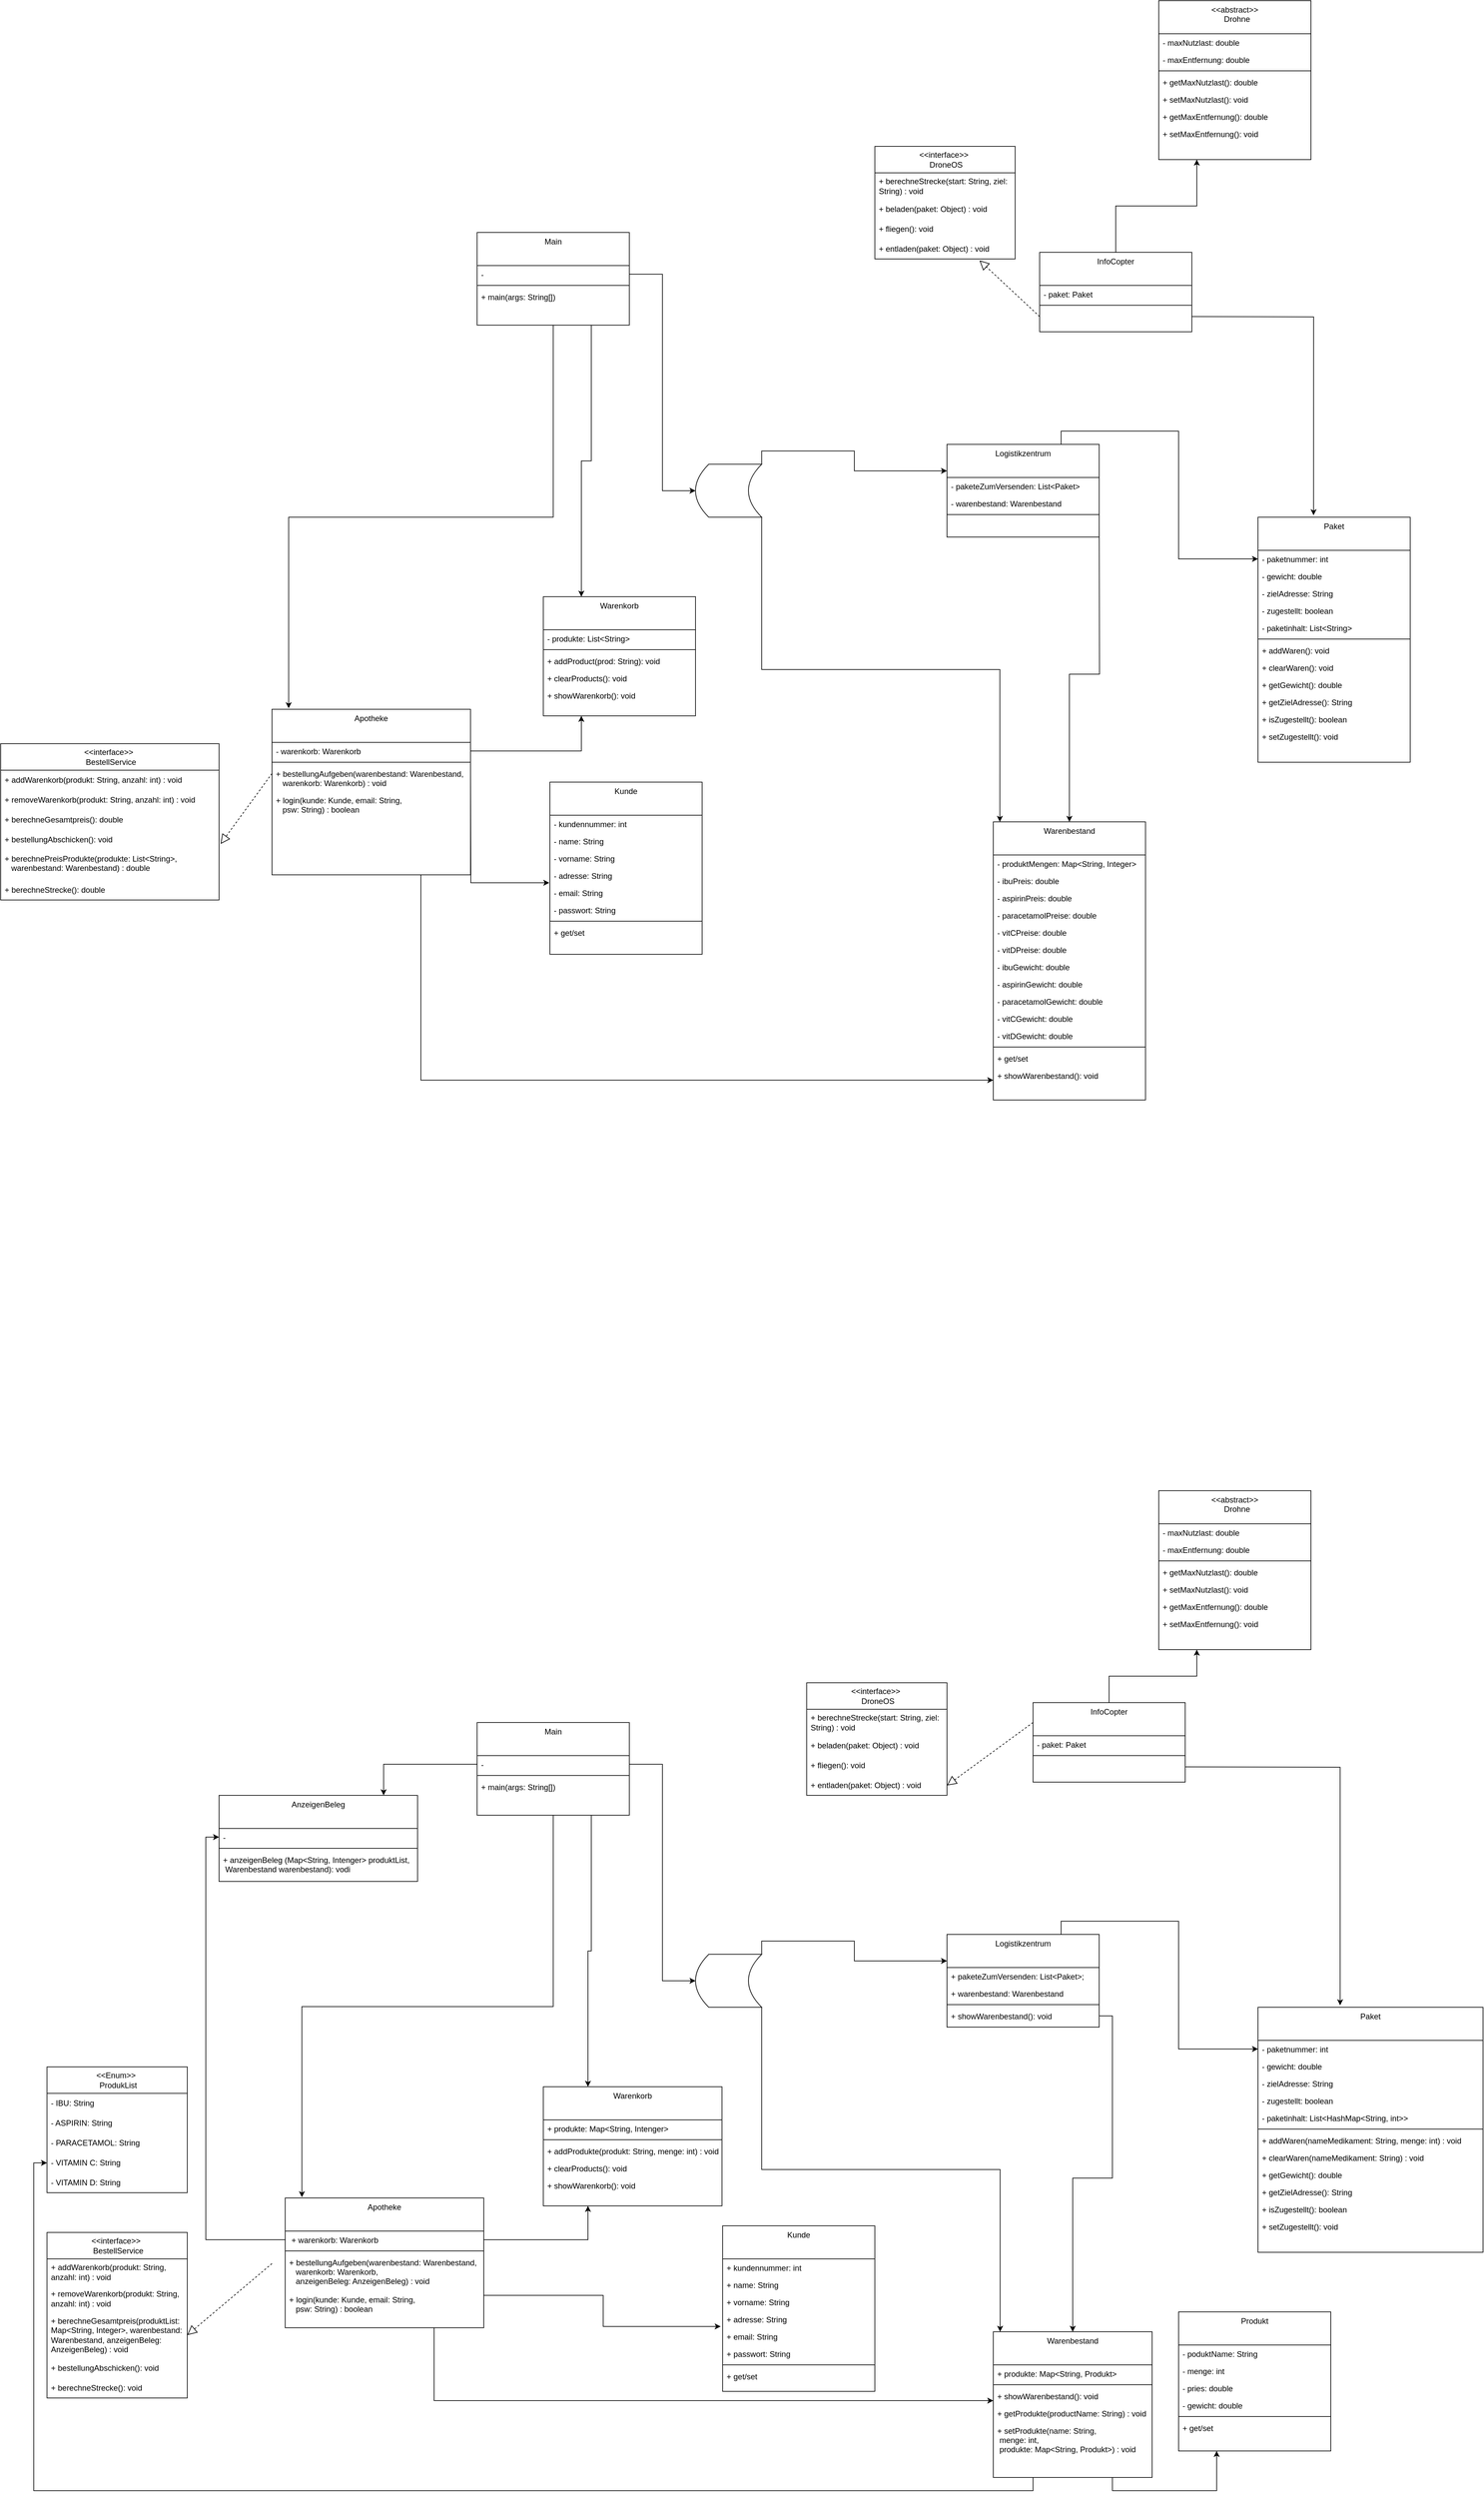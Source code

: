 <mxfile version="24.8.3">
  <diagram id="C5RBs43oDa-KdzZeNtuy" name="Page-1">
    <mxGraphModel dx="3000" dy="3076" grid="1" gridSize="10" guides="1" tooltips="1" connect="1" arrows="1" fold="1" page="1" pageScale="1" pageWidth="827" pageHeight="1169" math="0" shadow="0">
      <root>
        <mxCell id="WIyWlLk6GJQsqaUBKTNV-0" />
        <mxCell id="WIyWlLk6GJQsqaUBKTNV-1" parent="WIyWlLk6GJQsqaUBKTNV-0" />
        <mxCell id="r3KiMKvdOw0kOWBSMK93-8" value=" &lt;&lt;abstract&gt;&gt;&#xa;               Drohne  " style="swimlane;fontStyle=0;align=center;verticalAlign=top;childLayout=stackLayout;horizontal=1;startSize=50;horizontalStack=0;resizeParent=1;resizeLast=0;collapsible=1;marginBottom=0;rounded=0;shadow=0;strokeWidth=1;" parent="WIyWlLk6GJQsqaUBKTNV-1" vertex="1">
          <mxGeometry x="130" y="-1440" width="230" height="240" as="geometry">
            <mxRectangle x="600" y="-190" width="160" height="26" as="alternateBounds" />
          </mxGeometry>
        </mxCell>
        <mxCell id="r3KiMKvdOw0kOWBSMK93-9" value="- maxNutzlast: double " style="text;align=left;verticalAlign=top;spacingLeft=4;spacingRight=4;overflow=hidden;rotatable=0;points=[[0,0.5],[1,0.5]];portConstraint=eastwest;" parent="r3KiMKvdOw0kOWBSMK93-8" vertex="1">
          <mxGeometry y="50" width="230" height="26" as="geometry" />
        </mxCell>
        <mxCell id="r3KiMKvdOw0kOWBSMK93-10" value=" - maxEntfernung: double " style="text;align=left;verticalAlign=top;spacingLeft=4;spacingRight=4;overflow=hidden;rotatable=0;points=[[0,0.5],[1,0.5]];portConstraint=eastwest;rounded=0;shadow=0;html=0;" parent="r3KiMKvdOw0kOWBSMK93-8" vertex="1">
          <mxGeometry y="76" width="230" height="26" as="geometry" />
        </mxCell>
        <mxCell id="r3KiMKvdOw0kOWBSMK93-14" value="" style="line;html=1;strokeWidth=1;align=left;verticalAlign=middle;spacingTop=-1;spacingLeft=3;spacingRight=3;rotatable=0;labelPosition=right;points=[];portConstraint=eastwest;" parent="r3KiMKvdOw0kOWBSMK93-8" vertex="1">
          <mxGeometry y="102" width="230" height="8" as="geometry" />
        </mxCell>
        <mxCell id="r3KiMKvdOw0kOWBSMK93-15" value="+ getMaxNutzlast(): double " style="text;align=left;verticalAlign=top;spacingLeft=4;spacingRight=4;overflow=hidden;rotatable=0;points=[[0,0.5],[1,0.5]];portConstraint=eastwest;" parent="r3KiMKvdOw0kOWBSMK93-8" vertex="1">
          <mxGeometry y="110" width="230" height="26" as="geometry" />
        </mxCell>
        <mxCell id="r3KiMKvdOw0kOWBSMK93-16" value=" + setMaxNutzlast(): void" style="text;align=left;verticalAlign=top;spacingLeft=4;spacingRight=4;overflow=hidden;rotatable=0;points=[[0,0.5],[1,0.5]];portConstraint=eastwest;" parent="r3KiMKvdOw0kOWBSMK93-8" vertex="1">
          <mxGeometry y="136" width="230" height="26" as="geometry" />
        </mxCell>
        <mxCell id="r3KiMKvdOw0kOWBSMK93-17" value=" + getMaxEntfernung(): double  " style="text;align=left;verticalAlign=top;spacingLeft=4;spacingRight=4;overflow=hidden;rotatable=0;points=[[0,0.5],[1,0.5]];portConstraint=eastwest;" parent="r3KiMKvdOw0kOWBSMK93-8" vertex="1">
          <mxGeometry y="162" width="230" height="26" as="geometry" />
        </mxCell>
        <mxCell id="r3KiMKvdOw0kOWBSMK93-18" value="+ setMaxEntfernung(): void " style="text;align=left;verticalAlign=top;spacingLeft=4;spacingRight=4;overflow=hidden;rotatable=0;points=[[0,0.5],[1,0.5]];portConstraint=eastwest;" parent="r3KiMKvdOw0kOWBSMK93-8" vertex="1">
          <mxGeometry y="188" width="230" height="26" as="geometry" />
        </mxCell>
        <mxCell id="r3KiMKvdOw0kOWBSMK93-126" style="edgeStyle=orthogonalEdgeStyle;rounded=0;orthogonalLoop=1;jettySize=auto;html=1;exitX=0.5;exitY=0;exitDx=0;exitDy=0;entryX=0.25;entryY=1;entryDx=0;entryDy=0;" parent="WIyWlLk6GJQsqaUBKTNV-1" source="r3KiMKvdOw0kOWBSMK93-19" target="r3KiMKvdOw0kOWBSMK93-8" edge="1">
          <mxGeometry relative="1" as="geometry" />
        </mxCell>
        <mxCell id="r3KiMKvdOw0kOWBSMK93-19" value=" InfoCopter " style="swimlane;fontStyle=0;align=center;verticalAlign=top;childLayout=stackLayout;horizontal=1;startSize=50;horizontalStack=0;resizeParent=1;resizeLast=0;collapsible=1;marginBottom=0;rounded=0;shadow=0;strokeWidth=1;" parent="WIyWlLk6GJQsqaUBKTNV-1" vertex="1">
          <mxGeometry x="-50" y="-1060" width="230" height="120" as="geometry">
            <mxRectangle x="550" y="140" width="160" height="26" as="alternateBounds" />
          </mxGeometry>
        </mxCell>
        <mxCell id="r3KiMKvdOw0kOWBSMK93-20" value="- paket: Paket   " style="text;align=left;verticalAlign=top;spacingLeft=4;spacingRight=4;overflow=hidden;rotatable=0;points=[[0,0.5],[1,0.5]];portConstraint=eastwest;" parent="r3KiMKvdOw0kOWBSMK93-19" vertex="1">
          <mxGeometry y="50" width="230" height="26" as="geometry" />
        </mxCell>
        <mxCell id="r3KiMKvdOw0kOWBSMK93-22" value="" style="line;html=1;strokeWidth=1;align=left;verticalAlign=middle;spacingTop=-1;spacingLeft=3;spacingRight=3;rotatable=0;labelPosition=right;points=[];portConstraint=eastwest;" parent="r3KiMKvdOw0kOWBSMK93-19" vertex="1">
          <mxGeometry y="76" width="230" height="8" as="geometry" />
        </mxCell>
        <mxCell id="r3KiMKvdOw0kOWBSMK93-40" value="Apotheke" style="swimlane;fontStyle=0;align=center;verticalAlign=top;childLayout=stackLayout;horizontal=1;startSize=50;horizontalStack=0;resizeParent=1;resizeLast=0;collapsible=1;marginBottom=0;rounded=0;shadow=0;strokeWidth=1;" parent="WIyWlLk6GJQsqaUBKTNV-1" vertex="1">
          <mxGeometry x="-1210" y="-370" width="300" height="250" as="geometry">
            <mxRectangle x="600" y="-190" width="160" height="26" as="alternateBounds" />
          </mxGeometry>
        </mxCell>
        <mxCell id="r3KiMKvdOw0kOWBSMK93-41" value=" - warenkorb: Warenkorb " style="text;align=left;verticalAlign=top;spacingLeft=4;spacingRight=4;overflow=hidden;rotatable=0;points=[[0,0.5],[1,0.5]];portConstraint=eastwest;" parent="r3KiMKvdOw0kOWBSMK93-40" vertex="1">
          <mxGeometry y="50" width="300" height="26" as="geometry" />
        </mxCell>
        <mxCell id="r3KiMKvdOw0kOWBSMK93-43" value="" style="line;html=1;strokeWidth=1;align=left;verticalAlign=middle;spacingTop=-1;spacingLeft=3;spacingRight=3;rotatable=0;labelPosition=right;points=[];portConstraint=eastwest;" parent="r3KiMKvdOw0kOWBSMK93-40" vertex="1">
          <mxGeometry y="76" width="300" height="8" as="geometry" />
        </mxCell>
        <mxCell id="hh5GmjYA9rr6WuL-tUHq-262" value="+ bestellungAufgeben(warenbestand: Warenbestand,&#xa;   warenkorb: Warenkorb) : void" style="text;align=left;verticalAlign=top;spacingLeft=4;spacingRight=4;overflow=hidden;rotatable=0;points=[[0,0.5],[1,0.5]];portConstraint=eastwest;" vertex="1" parent="r3KiMKvdOw0kOWBSMK93-40">
          <mxGeometry y="84" width="300" height="40" as="geometry" />
        </mxCell>
        <mxCell id="hh5GmjYA9rr6WuL-tUHq-261" value="+ login(kunde: Kunde, email: String,&#xa;   psw: String) : boolean" style="text;align=left;verticalAlign=top;spacingLeft=4;spacingRight=4;overflow=hidden;rotatable=0;points=[[0,0.5],[1,0.5]];portConstraint=eastwest;" vertex="1" parent="r3KiMKvdOw0kOWBSMK93-40">
          <mxGeometry y="124" width="300" height="40" as="geometry" />
        </mxCell>
        <mxCell id="r3KiMKvdOw0kOWBSMK93-49" value="&lt;div&gt; &amp;lt;&amp;lt;interface&amp;gt;&amp;gt;&amp;nbsp;&lt;/div&gt;&lt;div&gt;&amp;nbsp;BestellService       &lt;/div&gt;" style="swimlane;fontStyle=0;childLayout=stackLayout;horizontal=1;startSize=40;horizontalStack=0;resizeParent=1;resizeParentMax=0;resizeLast=0;collapsible=1;marginBottom=0;whiteSpace=wrap;html=1;" parent="WIyWlLk6GJQsqaUBKTNV-1" vertex="1">
          <mxGeometry x="-1620" y="-318" width="330" height="236" as="geometry" />
        </mxCell>
        <mxCell id="r3KiMKvdOw0kOWBSMK93-50" value="+ addWarenkorb(produkt: String, anzahl: int) : void " style="text;strokeColor=none;fillColor=none;align=left;verticalAlign=middle;spacingLeft=4;spacingRight=4;overflow=hidden;points=[[0,0.5],[1,0.5]];portConstraint=eastwest;rotatable=0;whiteSpace=wrap;html=1;" parent="r3KiMKvdOw0kOWBSMK93-49" vertex="1">
          <mxGeometry y="40" width="330" height="30" as="geometry" />
        </mxCell>
        <mxCell id="r3KiMKvdOw0kOWBSMK93-51" value="+ removeWarenkorb(produkt: String, anzahl: int) : void " style="text;strokeColor=none;fillColor=none;align=left;verticalAlign=middle;spacingLeft=4;spacingRight=4;overflow=hidden;points=[[0,0.5],[1,0.5]];portConstraint=eastwest;rotatable=0;whiteSpace=wrap;html=1;" parent="r3KiMKvdOw0kOWBSMK93-49" vertex="1">
          <mxGeometry y="70" width="330" height="30" as="geometry" />
        </mxCell>
        <mxCell id="r3KiMKvdOw0kOWBSMK93-52" value="+ berechneGesamtpreis(): double " style="text;strokeColor=none;fillColor=none;align=left;verticalAlign=middle;spacingLeft=4;spacingRight=4;overflow=hidden;points=[[0,0.5],[1,0.5]];portConstraint=eastwest;rotatable=0;whiteSpace=wrap;html=1;" parent="r3KiMKvdOw0kOWBSMK93-49" vertex="1">
          <mxGeometry y="100" width="330" height="30" as="geometry" />
        </mxCell>
        <mxCell id="r3KiMKvdOw0kOWBSMK93-54" value="+ bestellungAbschicken(): void " style="text;strokeColor=none;fillColor=none;align=left;verticalAlign=middle;spacingLeft=4;spacingRight=4;overflow=hidden;points=[[0,0.5],[1,0.5]];portConstraint=eastwest;rotatable=0;whiteSpace=wrap;html=1;" parent="r3KiMKvdOw0kOWBSMK93-49" vertex="1">
          <mxGeometry y="130" width="330" height="30" as="geometry" />
        </mxCell>
        <mxCell id="hh5GmjYA9rr6WuL-tUHq-266" value="+ berechnePreisProdukte(produkte: List&lt;String&gt;,&#xa;   warenbestand: Warenbestand) : double" style="text;align=left;verticalAlign=top;spacingLeft=4;spacingRight=4;overflow=hidden;rotatable=0;points=[[0,0.5],[1,0.5]];portConstraint=eastwest;" vertex="1" parent="r3KiMKvdOw0kOWBSMK93-49">
          <mxGeometry y="160" width="330" height="46" as="geometry" />
        </mxCell>
        <mxCell id="r3KiMKvdOw0kOWBSMK93-53" value=" + berechneStrecke(): double " style="text;strokeColor=none;fillColor=none;align=left;verticalAlign=middle;spacingLeft=4;spacingRight=4;overflow=hidden;points=[[0,0.5],[1,0.5]];portConstraint=eastwest;rotatable=0;whiteSpace=wrap;html=1;" parent="r3KiMKvdOw0kOWBSMK93-49" vertex="1">
          <mxGeometry y="206" width="330" height="30" as="geometry" />
        </mxCell>
        <mxCell id="r3KiMKvdOw0kOWBSMK93-55" value=" Warenkorb    " style="swimlane;fontStyle=0;align=center;verticalAlign=top;childLayout=stackLayout;horizontal=1;startSize=50;horizontalStack=0;resizeParent=1;resizeLast=0;collapsible=1;marginBottom=0;rounded=0;shadow=0;strokeWidth=1;" parent="WIyWlLk6GJQsqaUBKTNV-1" vertex="1">
          <mxGeometry x="-800" y="-540" width="230" height="180" as="geometry">
            <mxRectangle x="550" y="140" width="160" height="26" as="alternateBounds" />
          </mxGeometry>
        </mxCell>
        <mxCell id="r3KiMKvdOw0kOWBSMK93-56" value="- produkte: List&lt;String&gt;    " style="text;align=left;verticalAlign=top;spacingLeft=4;spacingRight=4;overflow=hidden;rotatable=0;points=[[0,0.5],[1,0.5]];portConstraint=eastwest;" parent="r3KiMKvdOw0kOWBSMK93-55" vertex="1">
          <mxGeometry y="50" width="230" height="26" as="geometry" />
        </mxCell>
        <mxCell id="r3KiMKvdOw0kOWBSMK93-57" value="" style="line;html=1;strokeWidth=1;align=left;verticalAlign=middle;spacingTop=-1;spacingLeft=3;spacingRight=3;rotatable=0;labelPosition=right;points=[];portConstraint=eastwest;" parent="r3KiMKvdOw0kOWBSMK93-55" vertex="1">
          <mxGeometry y="76" width="230" height="8" as="geometry" />
        </mxCell>
        <mxCell id="r3KiMKvdOw0kOWBSMK93-58" value=" + addProduct(prod: String): void " style="text;align=left;verticalAlign=top;spacingLeft=4;spacingRight=4;overflow=hidden;rotatable=0;points=[[0,0.5],[1,0.5]];portConstraint=eastwest;" parent="r3KiMKvdOw0kOWBSMK93-55" vertex="1">
          <mxGeometry y="84" width="230" height="26" as="geometry" />
        </mxCell>
        <mxCell id="r3KiMKvdOw0kOWBSMK93-59" value=" + clearProducts(): void " style="text;align=left;verticalAlign=top;spacingLeft=4;spacingRight=4;overflow=hidden;rotatable=0;points=[[0,0.5],[1,0.5]];portConstraint=eastwest;" parent="r3KiMKvdOw0kOWBSMK93-55" vertex="1">
          <mxGeometry y="110" width="230" height="26" as="geometry" />
        </mxCell>
        <mxCell id="r3KiMKvdOw0kOWBSMK93-60" value="+ showWarenkorb(): void  " style="text;align=left;verticalAlign=top;spacingLeft=4;spacingRight=4;overflow=hidden;rotatable=0;points=[[0,0.5],[1,0.5]];portConstraint=eastwest;" parent="r3KiMKvdOw0kOWBSMK93-55" vertex="1">
          <mxGeometry y="136" width="230" height="26" as="geometry" />
        </mxCell>
        <mxCell id="r3KiMKvdOw0kOWBSMK93-62" value="Kunde" style="swimlane;fontStyle=0;align=center;verticalAlign=top;childLayout=stackLayout;horizontal=1;startSize=50;horizontalStack=0;resizeParent=1;resizeLast=0;collapsible=1;marginBottom=0;rounded=0;shadow=0;strokeWidth=1;" parent="WIyWlLk6GJQsqaUBKTNV-1" vertex="1">
          <mxGeometry x="-790" y="-260" width="230" height="260" as="geometry">
            <mxRectangle x="600" y="-190" width="160" height="26" as="alternateBounds" />
          </mxGeometry>
        </mxCell>
        <mxCell id="r3KiMKvdOw0kOWBSMK93-63" value="- kundennummer: int  " style="text;align=left;verticalAlign=top;spacingLeft=4;spacingRight=4;overflow=hidden;rotatable=0;points=[[0,0.5],[1,0.5]];portConstraint=eastwest;" parent="r3KiMKvdOw0kOWBSMK93-62" vertex="1">
          <mxGeometry y="50" width="230" height="26" as="geometry" />
        </mxCell>
        <mxCell id="r3KiMKvdOw0kOWBSMK93-64" value="- name: String " style="text;align=left;verticalAlign=top;spacingLeft=4;spacingRight=4;overflow=hidden;rotatable=0;points=[[0,0.5],[1,0.5]];portConstraint=eastwest;rounded=0;shadow=0;html=0;" parent="r3KiMKvdOw0kOWBSMK93-62" vertex="1">
          <mxGeometry y="76" width="230" height="26" as="geometry" />
        </mxCell>
        <mxCell id="r3KiMKvdOw0kOWBSMK93-70" value="- vorname: String " style="text;align=left;verticalAlign=top;spacingLeft=4;spacingRight=4;overflow=hidden;rotatable=0;points=[[0,0.5],[1,0.5]];portConstraint=eastwest;rounded=0;shadow=0;html=0;" parent="r3KiMKvdOw0kOWBSMK93-62" vertex="1">
          <mxGeometry y="102" width="230" height="26" as="geometry" />
        </mxCell>
        <mxCell id="r3KiMKvdOw0kOWBSMK93-72" value=" - adresse: String   " style="text;align=left;verticalAlign=top;spacingLeft=4;spacingRight=4;overflow=hidden;rotatable=0;points=[[0,0.5],[1,0.5]];portConstraint=eastwest;rounded=0;shadow=0;html=0;" parent="r3KiMKvdOw0kOWBSMK93-62" vertex="1">
          <mxGeometry y="128" width="230" height="26" as="geometry" />
        </mxCell>
        <mxCell id="r3KiMKvdOw0kOWBSMK93-73" value="- email: String " style="text;align=left;verticalAlign=top;spacingLeft=4;spacingRight=4;overflow=hidden;rotatable=0;points=[[0,0.5],[1,0.5]];portConstraint=eastwest;rounded=0;shadow=0;html=0;" parent="r3KiMKvdOw0kOWBSMK93-62" vertex="1">
          <mxGeometry y="154" width="230" height="26" as="geometry" />
        </mxCell>
        <mxCell id="r3KiMKvdOw0kOWBSMK93-71" value="- passwort: String " style="text;align=left;verticalAlign=top;spacingLeft=4;spacingRight=4;overflow=hidden;rotatable=0;points=[[0,0.5],[1,0.5]];portConstraint=eastwest;rounded=0;shadow=0;html=0;" parent="r3KiMKvdOw0kOWBSMK93-62" vertex="1">
          <mxGeometry y="180" width="230" height="26" as="geometry" />
        </mxCell>
        <mxCell id="r3KiMKvdOw0kOWBSMK93-65" value="" style="line;html=1;strokeWidth=1;align=left;verticalAlign=middle;spacingTop=-1;spacingLeft=3;spacingRight=3;rotatable=0;labelPosition=right;points=[];portConstraint=eastwest;" parent="r3KiMKvdOw0kOWBSMK93-62" vertex="1">
          <mxGeometry y="206" width="230" height="8" as="geometry" />
        </mxCell>
        <mxCell id="r3KiMKvdOw0kOWBSMK93-66" value="+ get/set  " style="text;align=left;verticalAlign=top;spacingLeft=4;spacingRight=4;overflow=hidden;rotatable=0;points=[[0,0.5],[1,0.5]];portConstraint=eastwest;" parent="r3KiMKvdOw0kOWBSMK93-62" vertex="1">
          <mxGeometry y="214" width="230" height="26" as="geometry" />
        </mxCell>
        <mxCell id="r3KiMKvdOw0kOWBSMK93-76" value="Paket" style="swimlane;fontStyle=0;align=center;verticalAlign=top;childLayout=stackLayout;horizontal=1;startSize=50;horizontalStack=0;resizeParent=1;resizeLast=0;collapsible=1;marginBottom=0;rounded=0;shadow=0;strokeWidth=1;" parent="WIyWlLk6GJQsqaUBKTNV-1" vertex="1">
          <mxGeometry x="280" y="-660" width="230" height="370" as="geometry">
            <mxRectangle x="600" y="-190" width="160" height="26" as="alternateBounds" />
          </mxGeometry>
        </mxCell>
        <mxCell id="r3KiMKvdOw0kOWBSMK93-77" value="- paketnummer: int " style="text;align=left;verticalAlign=top;spacingLeft=4;spacingRight=4;overflow=hidden;rotatable=0;points=[[0,0.5],[1,0.5]];portConstraint=eastwest;" parent="r3KiMKvdOw0kOWBSMK93-76" vertex="1">
          <mxGeometry y="50" width="230" height="26" as="geometry" />
        </mxCell>
        <mxCell id="r3KiMKvdOw0kOWBSMK93-78" value="- gewicht: double " style="text;align=left;verticalAlign=top;spacingLeft=4;spacingRight=4;overflow=hidden;rotatable=0;points=[[0,0.5],[1,0.5]];portConstraint=eastwest;rounded=0;shadow=0;html=0;" parent="r3KiMKvdOw0kOWBSMK93-76" vertex="1">
          <mxGeometry y="76" width="230" height="26" as="geometry" />
        </mxCell>
        <mxCell id="r3KiMKvdOw0kOWBSMK93-79" value=" - zielAdresse: String " style="text;align=left;verticalAlign=top;spacingLeft=4;spacingRight=4;overflow=hidden;rotatable=0;points=[[0,0.5],[1,0.5]];portConstraint=eastwest;rounded=0;shadow=0;html=0;" parent="r3KiMKvdOw0kOWBSMK93-76" vertex="1">
          <mxGeometry y="102" width="230" height="26" as="geometry" />
        </mxCell>
        <mxCell id="r3KiMKvdOw0kOWBSMK93-80" value=" - zugestellt: boolean " style="text;align=left;verticalAlign=top;spacingLeft=4;spacingRight=4;overflow=hidden;rotatable=0;points=[[0,0.5],[1,0.5]];portConstraint=eastwest;rounded=0;shadow=0;html=0;" parent="r3KiMKvdOw0kOWBSMK93-76" vertex="1">
          <mxGeometry y="128" width="230" height="26" as="geometry" />
        </mxCell>
        <mxCell id="r3KiMKvdOw0kOWBSMK93-81" value="- paketinhalt: List&lt;String&gt;  " style="text;align=left;verticalAlign=top;spacingLeft=4;spacingRight=4;overflow=hidden;rotatable=0;points=[[0,0.5],[1,0.5]];portConstraint=eastwest;rounded=0;shadow=0;html=0;" parent="r3KiMKvdOw0kOWBSMK93-76" vertex="1">
          <mxGeometry y="154" width="230" height="26" as="geometry" />
        </mxCell>
        <mxCell id="r3KiMKvdOw0kOWBSMK93-83" value="" style="line;html=1;strokeWidth=1;align=left;verticalAlign=middle;spacingTop=-1;spacingLeft=3;spacingRight=3;rotatable=0;labelPosition=right;points=[];portConstraint=eastwest;" parent="r3KiMKvdOw0kOWBSMK93-76" vertex="1">
          <mxGeometry y="180" width="230" height="8" as="geometry" />
        </mxCell>
        <mxCell id="r3KiMKvdOw0kOWBSMK93-84" value="+ addWaren(): void" style="text;align=left;verticalAlign=top;spacingLeft=4;spacingRight=4;overflow=hidden;rotatable=0;points=[[0,0.5],[1,0.5]];portConstraint=eastwest;" parent="r3KiMKvdOw0kOWBSMK93-76" vertex="1">
          <mxGeometry y="188" width="230" height="26" as="geometry" />
        </mxCell>
        <mxCell id="r3KiMKvdOw0kOWBSMK93-85" value="+ clearWaren(): void" style="text;align=left;verticalAlign=top;spacingLeft=4;spacingRight=4;overflow=hidden;rotatable=0;points=[[0,0.5],[1,0.5]];portConstraint=eastwest;" parent="r3KiMKvdOw0kOWBSMK93-76" vertex="1">
          <mxGeometry y="214" width="230" height="26" as="geometry" />
        </mxCell>
        <mxCell id="r3KiMKvdOw0kOWBSMK93-87" value="+ getGewicht(): double      " style="text;align=left;verticalAlign=top;spacingLeft=4;spacingRight=4;overflow=hidden;rotatable=0;points=[[0,0.5],[1,0.5]];portConstraint=eastwest;" parent="r3KiMKvdOw0kOWBSMK93-76" vertex="1">
          <mxGeometry y="240" width="230" height="26" as="geometry" />
        </mxCell>
        <mxCell id="r3KiMKvdOw0kOWBSMK93-88" value=" + getZielAdresse(): String " style="text;align=left;verticalAlign=top;spacingLeft=4;spacingRight=4;overflow=hidden;rotatable=0;points=[[0,0.5],[1,0.5]];portConstraint=eastwest;" parent="r3KiMKvdOw0kOWBSMK93-76" vertex="1">
          <mxGeometry y="266" width="230" height="26" as="geometry" />
        </mxCell>
        <mxCell id="r3KiMKvdOw0kOWBSMK93-89" value="+ isZugestellt(): boolean  " style="text;align=left;verticalAlign=top;spacingLeft=4;spacingRight=4;overflow=hidden;rotatable=0;points=[[0,0.5],[1,0.5]];portConstraint=eastwest;" parent="r3KiMKvdOw0kOWBSMK93-76" vertex="1">
          <mxGeometry y="292" width="230" height="26" as="geometry" />
        </mxCell>
        <mxCell id="r3KiMKvdOw0kOWBSMK93-90" value="+ setZugestellt(): void " style="text;align=left;verticalAlign=top;spacingLeft=4;spacingRight=4;overflow=hidden;rotatable=0;points=[[0,0.5],[1,0.5]];portConstraint=eastwest;" parent="r3KiMKvdOw0kOWBSMK93-76" vertex="1">
          <mxGeometry y="318" width="230" height="26" as="geometry" />
        </mxCell>
        <mxCell id="r3KiMKvdOw0kOWBSMK93-160" style="edgeStyle=orthogonalEdgeStyle;rounded=0;orthogonalLoop=1;jettySize=auto;html=1;exitX=0.75;exitY=0;exitDx=0;exitDy=0;entryX=0;entryY=0.5;entryDx=0;entryDy=0;" parent="WIyWlLk6GJQsqaUBKTNV-1" source="r3KiMKvdOw0kOWBSMK93-91" target="r3KiMKvdOw0kOWBSMK93-77" edge="1">
          <mxGeometry relative="1" as="geometry" />
        </mxCell>
        <mxCell id="r3KiMKvdOw0kOWBSMK93-91" value=" Logistikzentrum  " style="swimlane;fontStyle=0;align=center;verticalAlign=top;childLayout=stackLayout;horizontal=1;startSize=50;horizontalStack=0;resizeParent=1;resizeLast=0;collapsible=1;marginBottom=0;rounded=0;shadow=0;strokeWidth=1;" parent="WIyWlLk6GJQsqaUBKTNV-1" vertex="1">
          <mxGeometry x="-190" y="-770" width="230" height="140" as="geometry">
            <mxRectangle x="550" y="140" width="160" height="26" as="alternateBounds" />
          </mxGeometry>
        </mxCell>
        <mxCell id="hh5GmjYA9rr6WuL-tUHq-274" value="- paketeZumVersenden: List&lt;Paket&gt; " style="text;align=left;verticalAlign=top;spacingLeft=4;spacingRight=4;overflow=hidden;rotatable=0;points=[[0,0.5],[1,0.5]];portConstraint=eastwest;" vertex="1" parent="r3KiMKvdOw0kOWBSMK93-91">
          <mxGeometry y="50" width="230" height="26" as="geometry" />
        </mxCell>
        <mxCell id="r3KiMKvdOw0kOWBSMK93-92" value="- warenbestand: Warenbestand " style="text;align=left;verticalAlign=top;spacingLeft=4;spacingRight=4;overflow=hidden;rotatable=0;points=[[0,0.5],[1,0.5]];portConstraint=eastwest;" parent="r3KiMKvdOw0kOWBSMK93-91" vertex="1">
          <mxGeometry y="76" width="230" height="26" as="geometry" />
        </mxCell>
        <mxCell id="r3KiMKvdOw0kOWBSMK93-93" value="" style="line;html=1;strokeWidth=1;align=left;verticalAlign=middle;spacingTop=-1;spacingLeft=3;spacingRight=3;rotatable=0;labelPosition=right;points=[];portConstraint=eastwest;" parent="r3KiMKvdOw0kOWBSMK93-91" vertex="1">
          <mxGeometry y="102" width="230" height="8" as="geometry" />
        </mxCell>
        <mxCell id="r3KiMKvdOw0kOWBSMK93-97" value="Warenbestand " style="swimlane;fontStyle=0;align=center;verticalAlign=top;childLayout=stackLayout;horizontal=1;startSize=50;horizontalStack=0;resizeParent=1;resizeLast=0;collapsible=1;marginBottom=0;rounded=0;shadow=0;strokeWidth=1;" parent="WIyWlLk6GJQsqaUBKTNV-1" vertex="1">
          <mxGeometry x="-120" y="-200" width="230" height="420" as="geometry">
            <mxRectangle x="600" y="-190" width="160" height="26" as="alternateBounds" />
          </mxGeometry>
        </mxCell>
        <mxCell id="r3KiMKvdOw0kOWBSMK93-119" value="- produktMengen: Map&lt;String, Integer&gt;" style="text;align=left;verticalAlign=top;spacingLeft=4;spacingRight=4;overflow=hidden;rotatable=0;points=[[0,0.5],[1,0.5]];portConstraint=eastwest;rounded=0;shadow=0;html=0;" parent="r3KiMKvdOw0kOWBSMK93-97" vertex="1">
          <mxGeometry y="50" width="230" height="26" as="geometry" />
        </mxCell>
        <mxCell id="r3KiMKvdOw0kOWBSMK93-100" value="- ibuPreis: double" style="text;align=left;verticalAlign=top;spacingLeft=4;spacingRight=4;overflow=hidden;rotatable=0;points=[[0,0.5],[1,0.5]];portConstraint=eastwest;rounded=0;shadow=0;html=0;" parent="r3KiMKvdOw0kOWBSMK93-97" vertex="1">
          <mxGeometry y="76" width="230" height="26" as="geometry" />
        </mxCell>
        <mxCell id="r3KiMKvdOw0kOWBSMK93-101" value="- aspirinPreis: double" style="text;align=left;verticalAlign=top;spacingLeft=4;spacingRight=4;overflow=hidden;rotatable=0;points=[[0,0.5],[1,0.5]];portConstraint=eastwest;rounded=0;shadow=0;html=0;" parent="r3KiMKvdOw0kOWBSMK93-97" vertex="1">
          <mxGeometry y="102" width="230" height="26" as="geometry" />
        </mxCell>
        <mxCell id="r3KiMKvdOw0kOWBSMK93-111" value="- paracetamolPreise: double" style="text;align=left;verticalAlign=top;spacingLeft=4;spacingRight=4;overflow=hidden;rotatable=0;points=[[0,0.5],[1,0.5]];portConstraint=eastwest;rounded=0;shadow=0;html=0;" parent="r3KiMKvdOw0kOWBSMK93-97" vertex="1">
          <mxGeometry y="128" width="230" height="26" as="geometry" />
        </mxCell>
        <mxCell id="r3KiMKvdOw0kOWBSMK93-112" value="- vitCPreise: double" style="text;align=left;verticalAlign=top;spacingLeft=4;spacingRight=4;overflow=hidden;rotatable=0;points=[[0,0.5],[1,0.5]];portConstraint=eastwest;rounded=0;shadow=0;html=0;" parent="r3KiMKvdOw0kOWBSMK93-97" vertex="1">
          <mxGeometry y="154" width="230" height="26" as="geometry" />
        </mxCell>
        <mxCell id="r3KiMKvdOw0kOWBSMK93-113" value="- vitDPreise: double" style="text;align=left;verticalAlign=top;spacingLeft=4;spacingRight=4;overflow=hidden;rotatable=0;points=[[0,0.5],[1,0.5]];portConstraint=eastwest;rounded=0;shadow=0;html=0;" parent="r3KiMKvdOw0kOWBSMK93-97" vertex="1">
          <mxGeometry y="180" width="230" height="26" as="geometry" />
        </mxCell>
        <mxCell id="r3KiMKvdOw0kOWBSMK93-114" value="- ibuGewicht: double" style="text;align=left;verticalAlign=top;spacingLeft=4;spacingRight=4;overflow=hidden;rotatable=0;points=[[0,0.5],[1,0.5]];portConstraint=eastwest;rounded=0;shadow=0;html=0;" parent="r3KiMKvdOw0kOWBSMK93-97" vertex="1">
          <mxGeometry y="206" width="230" height="26" as="geometry" />
        </mxCell>
        <mxCell id="r3KiMKvdOw0kOWBSMK93-115" value="- aspirinGewicht: double" style="text;align=left;verticalAlign=top;spacingLeft=4;spacingRight=4;overflow=hidden;rotatable=0;points=[[0,0.5],[1,0.5]];portConstraint=eastwest;rounded=0;shadow=0;html=0;" parent="r3KiMKvdOw0kOWBSMK93-97" vertex="1">
          <mxGeometry y="232" width="230" height="26" as="geometry" />
        </mxCell>
        <mxCell id="r3KiMKvdOw0kOWBSMK93-116" value="- paracetamolGewicht: double" style="text;align=left;verticalAlign=top;spacingLeft=4;spacingRight=4;overflow=hidden;rotatable=0;points=[[0,0.5],[1,0.5]];portConstraint=eastwest;rounded=0;shadow=0;html=0;" parent="r3KiMKvdOw0kOWBSMK93-97" vertex="1">
          <mxGeometry y="258" width="230" height="26" as="geometry" />
        </mxCell>
        <mxCell id="r3KiMKvdOw0kOWBSMK93-117" value="- vitCGewicht: double" style="text;align=left;verticalAlign=top;spacingLeft=4;spacingRight=4;overflow=hidden;rotatable=0;points=[[0,0.5],[1,0.5]];portConstraint=eastwest;rounded=0;shadow=0;html=0;" parent="r3KiMKvdOw0kOWBSMK93-97" vertex="1">
          <mxGeometry y="284" width="230" height="26" as="geometry" />
        </mxCell>
        <mxCell id="r3KiMKvdOw0kOWBSMK93-118" value="- vitDGewicht: double" style="text;align=left;verticalAlign=top;spacingLeft=4;spacingRight=4;overflow=hidden;rotatable=0;points=[[0,0.5],[1,0.5]];portConstraint=eastwest;rounded=0;shadow=0;html=0;" parent="r3KiMKvdOw0kOWBSMK93-97" vertex="1">
          <mxGeometry y="310" width="230" height="26" as="geometry" />
        </mxCell>
        <mxCell id="r3KiMKvdOw0kOWBSMK93-104" value="" style="line;html=1;strokeWidth=1;align=left;verticalAlign=middle;spacingTop=-1;spacingLeft=3;spacingRight=3;rotatable=0;labelPosition=right;points=[];portConstraint=eastwest;" parent="r3KiMKvdOw0kOWBSMK93-97" vertex="1">
          <mxGeometry y="336" width="230" height="8" as="geometry" />
        </mxCell>
        <mxCell id="r3KiMKvdOw0kOWBSMK93-105" value="+ get/set" style="text;align=left;verticalAlign=top;spacingLeft=4;spacingRight=4;overflow=hidden;rotatable=0;points=[[0,0.5],[1,0.5]];portConstraint=eastwest;" parent="r3KiMKvdOw0kOWBSMK93-97" vertex="1">
          <mxGeometry y="344" width="230" height="26" as="geometry" />
        </mxCell>
        <mxCell id="r3KiMKvdOw0kOWBSMK93-120" value="+ showWarenbestand(): void  " style="text;align=left;verticalAlign=top;spacingLeft=4;spacingRight=4;overflow=hidden;rotatable=0;points=[[0,0.5],[1,0.5]];portConstraint=eastwest;" parent="r3KiMKvdOw0kOWBSMK93-97" vertex="1">
          <mxGeometry y="370" width="230" height="26" as="geometry" />
        </mxCell>
        <mxCell id="r3KiMKvdOw0kOWBSMK93-164" style="edgeStyle=orthogonalEdgeStyle;rounded=0;orthogonalLoop=1;jettySize=auto;html=1;exitX=0.75;exitY=1;exitDx=0;exitDy=0;entryX=0.25;entryY=0;entryDx=0;entryDy=0;" parent="WIyWlLk6GJQsqaUBKTNV-1" source="r3KiMKvdOw0kOWBSMK93-121" target="r3KiMKvdOw0kOWBSMK93-55" edge="1">
          <mxGeometry relative="1" as="geometry" />
        </mxCell>
        <mxCell id="r3KiMKvdOw0kOWBSMK93-121" value="Main " style="swimlane;fontStyle=0;align=center;verticalAlign=top;childLayout=stackLayout;horizontal=1;startSize=50;horizontalStack=0;resizeParent=1;resizeLast=0;collapsible=1;marginBottom=0;rounded=0;shadow=0;strokeWidth=1;" parent="WIyWlLk6GJQsqaUBKTNV-1" vertex="1">
          <mxGeometry x="-900" y="-1090" width="230" height="140" as="geometry">
            <mxRectangle x="550" y="140" width="160" height="26" as="alternateBounds" />
          </mxGeometry>
        </mxCell>
        <mxCell id="r3KiMKvdOw0kOWBSMK93-122" value="-" style="text;align=left;verticalAlign=top;spacingLeft=4;spacingRight=4;overflow=hidden;rotatable=0;points=[[0,0.5],[1,0.5]];portConstraint=eastwest;" parent="r3KiMKvdOw0kOWBSMK93-121" vertex="1">
          <mxGeometry y="50" width="230" height="26" as="geometry" />
        </mxCell>
        <mxCell id="r3KiMKvdOw0kOWBSMK93-123" value="" style="line;html=1;strokeWidth=1;align=left;verticalAlign=middle;spacingTop=-1;spacingLeft=3;spacingRight=3;rotatable=0;labelPosition=right;points=[];portConstraint=eastwest;" parent="r3KiMKvdOw0kOWBSMK93-121" vertex="1">
          <mxGeometry y="76" width="230" height="8" as="geometry" />
        </mxCell>
        <mxCell id="r3KiMKvdOw0kOWBSMK93-124" value="+ main(args: String[])   " style="text;align=left;verticalAlign=top;spacingLeft=4;spacingRight=4;overflow=hidden;rotatable=0;points=[[0,0.5],[1,0.5]];portConstraint=eastwest;" parent="r3KiMKvdOw0kOWBSMK93-121" vertex="1">
          <mxGeometry y="84" width="230" height="26" as="geometry" />
        </mxCell>
        <mxCell id="r3KiMKvdOw0kOWBSMK93-143" value="" style="shape=dataStorage;whiteSpace=wrap;html=1;fixedSize=1;" parent="WIyWlLk6GJQsqaUBKTNV-1" vertex="1">
          <mxGeometry x="-570" y="-740" width="100" height="80" as="geometry" />
        </mxCell>
        <mxCell id="r3KiMKvdOw0kOWBSMK93-153" style="edgeStyle=orthogonalEdgeStyle;rounded=0;orthogonalLoop=1;jettySize=auto;html=1;exitX=0.75;exitY=1;exitDx=0;exitDy=0;entryX=0;entryY=0.769;entryDx=0;entryDy=0;entryPerimeter=0;" parent="WIyWlLk6GJQsqaUBKTNV-1" source="r3KiMKvdOw0kOWBSMK93-40" target="r3KiMKvdOw0kOWBSMK93-120" edge="1">
          <mxGeometry relative="1" as="geometry" />
        </mxCell>
        <mxCell id="r3KiMKvdOw0kOWBSMK93-154" style="edgeStyle=orthogonalEdgeStyle;rounded=0;orthogonalLoop=1;jettySize=auto;html=1;exitX=0.5;exitY=1;exitDx=0;exitDy=0;entryX=0.084;entryY=-0.006;entryDx=0;entryDy=0;entryPerimeter=0;" parent="WIyWlLk6GJQsqaUBKTNV-1" source="r3KiMKvdOw0kOWBSMK93-121" target="r3KiMKvdOw0kOWBSMK93-40" edge="1">
          <mxGeometry relative="1" as="geometry" />
        </mxCell>
        <mxCell id="r3KiMKvdOw0kOWBSMK93-155" style="edgeStyle=orthogonalEdgeStyle;rounded=0;orthogonalLoop=1;jettySize=auto;html=1;exitX=1;exitY=0.5;exitDx=0;exitDy=0;entryX=0;entryY=0.5;entryDx=0;entryDy=0;" parent="WIyWlLk6GJQsqaUBKTNV-1" source="r3KiMKvdOw0kOWBSMK93-122" target="r3KiMKvdOw0kOWBSMK93-143" edge="1">
          <mxGeometry relative="1" as="geometry" />
        </mxCell>
        <mxCell id="r3KiMKvdOw0kOWBSMK93-156" style="edgeStyle=orthogonalEdgeStyle;rounded=0;orthogonalLoop=1;jettySize=auto;html=1;exitX=1;exitY=0;exitDx=0;exitDy=0;entryX=0;entryY=0.286;entryDx=0;entryDy=0;entryPerimeter=0;" parent="WIyWlLk6GJQsqaUBKTNV-1" source="r3KiMKvdOw0kOWBSMK93-143" target="r3KiMKvdOw0kOWBSMK93-91" edge="1">
          <mxGeometry relative="1" as="geometry" />
        </mxCell>
        <mxCell id="r3KiMKvdOw0kOWBSMK93-158" style="edgeStyle=orthogonalEdgeStyle;rounded=0;orthogonalLoop=1;jettySize=auto;html=1;exitX=1;exitY=1;exitDx=0;exitDy=0;entryX=0.043;entryY=0;entryDx=0;entryDy=0;entryPerimeter=0;" parent="WIyWlLk6GJQsqaUBKTNV-1" source="r3KiMKvdOw0kOWBSMK93-143" target="r3KiMKvdOw0kOWBSMK93-97" edge="1">
          <mxGeometry relative="1" as="geometry" />
        </mxCell>
        <mxCell id="r3KiMKvdOw0kOWBSMK93-161" style="edgeStyle=orthogonalEdgeStyle;rounded=0;orthogonalLoop=1;jettySize=auto;html=1;exitX=1;exitY=0.5;exitDx=0;exitDy=0;entryX=0.5;entryY=0;entryDx=0;entryDy=0;" parent="WIyWlLk6GJQsqaUBKTNV-1" target="r3KiMKvdOw0kOWBSMK93-97" edge="1">
          <mxGeometry relative="1" as="geometry">
            <mxPoint x="40" y="-647" as="sourcePoint" />
          </mxGeometry>
        </mxCell>
        <mxCell id="r3KiMKvdOw0kOWBSMK93-163" style="edgeStyle=orthogonalEdgeStyle;rounded=0;orthogonalLoop=1;jettySize=auto;html=1;exitX=1;exitY=0.5;exitDx=0;exitDy=0;entryX=0.25;entryY=1;entryDx=0;entryDy=0;" parent="WIyWlLk6GJQsqaUBKTNV-1" source="r3KiMKvdOw0kOWBSMK93-41" target="r3KiMKvdOw0kOWBSMK93-55" edge="1">
          <mxGeometry relative="1" as="geometry" />
        </mxCell>
        <mxCell id="r3KiMKvdOw0kOWBSMK93-165" style="edgeStyle=orthogonalEdgeStyle;rounded=0;orthogonalLoop=1;jettySize=auto;html=1;exitX=1;exitY=0.5;exitDx=0;exitDy=0;entryX=-0.004;entryY=-0.077;entryDx=0;entryDy=0;entryPerimeter=0;" parent="WIyWlLk6GJQsqaUBKTNV-1" target="r3KiMKvdOw0kOWBSMK93-73" edge="1">
          <mxGeometry relative="1" as="geometry">
            <mxPoint x="-910" y="-273" as="sourcePoint" />
          </mxGeometry>
        </mxCell>
        <mxCell id="r3KiMKvdOw0kOWBSMK93-166" style="edgeStyle=orthogonalEdgeStyle;rounded=0;orthogonalLoop=1;jettySize=auto;html=1;exitX=1;exitY=0.5;exitDx=0;exitDy=0;entryX=0.365;entryY=-0.008;entryDx=0;entryDy=0;entryPerimeter=0;" parent="WIyWlLk6GJQsqaUBKTNV-1" target="r3KiMKvdOw0kOWBSMK93-76" edge="1">
          <mxGeometry relative="1" as="geometry">
            <mxPoint x="180" y="-963" as="sourcePoint" />
          </mxGeometry>
        </mxCell>
        <mxCell id="hh5GmjYA9rr6WuL-tUHq-0" value=" &lt;&lt;abstract&gt;&gt;&#xa;               Drohne  " style="swimlane;fontStyle=0;align=center;verticalAlign=top;childLayout=stackLayout;horizontal=1;startSize=50;horizontalStack=0;resizeParent=1;resizeLast=0;collapsible=1;marginBottom=0;rounded=0;shadow=0;strokeWidth=1;" vertex="1" parent="WIyWlLk6GJQsqaUBKTNV-1">
          <mxGeometry x="130" y="810" width="230" height="240" as="geometry">
            <mxRectangle x="600" y="-190" width="160" height="26" as="alternateBounds" />
          </mxGeometry>
        </mxCell>
        <mxCell id="hh5GmjYA9rr6WuL-tUHq-1" value="- maxNutzlast: double " style="text;align=left;verticalAlign=top;spacingLeft=4;spacingRight=4;overflow=hidden;rotatable=0;points=[[0,0.5],[1,0.5]];portConstraint=eastwest;" vertex="1" parent="hh5GmjYA9rr6WuL-tUHq-0">
          <mxGeometry y="50" width="230" height="26" as="geometry" />
        </mxCell>
        <mxCell id="hh5GmjYA9rr6WuL-tUHq-2" value=" - maxEntfernung: double " style="text;align=left;verticalAlign=top;spacingLeft=4;spacingRight=4;overflow=hidden;rotatable=0;points=[[0,0.5],[1,0.5]];portConstraint=eastwest;rounded=0;shadow=0;html=0;" vertex="1" parent="hh5GmjYA9rr6WuL-tUHq-0">
          <mxGeometry y="76" width="230" height="26" as="geometry" />
        </mxCell>
        <mxCell id="hh5GmjYA9rr6WuL-tUHq-3" value="" style="line;html=1;strokeWidth=1;align=left;verticalAlign=middle;spacingTop=-1;spacingLeft=3;spacingRight=3;rotatable=0;labelPosition=right;points=[];portConstraint=eastwest;" vertex="1" parent="hh5GmjYA9rr6WuL-tUHq-0">
          <mxGeometry y="102" width="230" height="8" as="geometry" />
        </mxCell>
        <mxCell id="hh5GmjYA9rr6WuL-tUHq-4" value="+ getMaxNutzlast(): double " style="text;align=left;verticalAlign=top;spacingLeft=4;spacingRight=4;overflow=hidden;rotatable=0;points=[[0,0.5],[1,0.5]];portConstraint=eastwest;" vertex="1" parent="hh5GmjYA9rr6WuL-tUHq-0">
          <mxGeometry y="110" width="230" height="26" as="geometry" />
        </mxCell>
        <mxCell id="hh5GmjYA9rr6WuL-tUHq-5" value=" + setMaxNutzlast(): void" style="text;align=left;verticalAlign=top;spacingLeft=4;spacingRight=4;overflow=hidden;rotatable=0;points=[[0,0.5],[1,0.5]];portConstraint=eastwest;" vertex="1" parent="hh5GmjYA9rr6WuL-tUHq-0">
          <mxGeometry y="136" width="230" height="26" as="geometry" />
        </mxCell>
        <mxCell id="hh5GmjYA9rr6WuL-tUHq-6" value=" + getMaxEntfernung(): double  " style="text;align=left;verticalAlign=top;spacingLeft=4;spacingRight=4;overflow=hidden;rotatable=0;points=[[0,0.5],[1,0.5]];portConstraint=eastwest;" vertex="1" parent="hh5GmjYA9rr6WuL-tUHq-0">
          <mxGeometry y="162" width="230" height="26" as="geometry" />
        </mxCell>
        <mxCell id="hh5GmjYA9rr6WuL-tUHq-7" value="+ setMaxEntfernung(): void " style="text;align=left;verticalAlign=top;spacingLeft=4;spacingRight=4;overflow=hidden;rotatable=0;points=[[0,0.5],[1,0.5]];portConstraint=eastwest;" vertex="1" parent="hh5GmjYA9rr6WuL-tUHq-0">
          <mxGeometry y="188" width="230" height="26" as="geometry" />
        </mxCell>
        <mxCell id="hh5GmjYA9rr6WuL-tUHq-8" style="edgeStyle=orthogonalEdgeStyle;rounded=0;orthogonalLoop=1;jettySize=auto;html=1;exitX=0.5;exitY=0;exitDx=0;exitDy=0;entryX=0.25;entryY=1;entryDx=0;entryDy=0;" edge="1" parent="WIyWlLk6GJQsqaUBKTNV-1" source="hh5GmjYA9rr6WuL-tUHq-9" target="hh5GmjYA9rr6WuL-tUHq-0">
          <mxGeometry relative="1" as="geometry" />
        </mxCell>
        <mxCell id="hh5GmjYA9rr6WuL-tUHq-9" value=" InfoCopter " style="swimlane;fontStyle=0;align=center;verticalAlign=top;childLayout=stackLayout;horizontal=1;startSize=50;horizontalStack=0;resizeParent=1;resizeLast=0;collapsible=1;marginBottom=0;rounded=0;shadow=0;strokeWidth=1;" vertex="1" parent="WIyWlLk6GJQsqaUBKTNV-1">
          <mxGeometry x="-60" y="1130" width="230" height="120" as="geometry">
            <mxRectangle x="550" y="140" width="160" height="26" as="alternateBounds" />
          </mxGeometry>
        </mxCell>
        <mxCell id="hh5GmjYA9rr6WuL-tUHq-10" value="- paket: Paket   " style="text;align=left;verticalAlign=top;spacingLeft=4;spacingRight=4;overflow=hidden;rotatable=0;points=[[0,0.5],[1,0.5]];portConstraint=eastwest;" vertex="1" parent="hh5GmjYA9rr6WuL-tUHq-9">
          <mxGeometry y="50" width="230" height="26" as="geometry" />
        </mxCell>
        <mxCell id="hh5GmjYA9rr6WuL-tUHq-11" value="" style="line;html=1;strokeWidth=1;align=left;verticalAlign=middle;spacingTop=-1;spacingLeft=3;spacingRight=3;rotatable=0;labelPosition=right;points=[];portConstraint=eastwest;" vertex="1" parent="hh5GmjYA9rr6WuL-tUHq-9">
          <mxGeometry y="76" width="230" height="8" as="geometry" />
        </mxCell>
        <mxCell id="hh5GmjYA9rr6WuL-tUHq-16" value="&lt;div&gt; &amp;lt;&amp;lt;interface&amp;gt;&amp;gt;&amp;nbsp;&lt;/div&gt;&lt;div&gt;&amp;nbsp;DroneOS    &lt;/div&gt;" style="swimlane;fontStyle=0;childLayout=stackLayout;horizontal=1;startSize=40;horizontalStack=0;resizeParent=1;resizeParentMax=0;resizeLast=0;collapsible=1;marginBottom=0;whiteSpace=wrap;html=1;" vertex="1" parent="WIyWlLk6GJQsqaUBKTNV-1">
          <mxGeometry x="-402" y="1100" width="212" height="170" as="geometry" />
        </mxCell>
        <mxCell id="hh5GmjYA9rr6WuL-tUHq-17" value="+ berechneStrecke(start: String, ziel: String) : void" style="text;strokeColor=none;fillColor=none;align=left;verticalAlign=middle;spacingLeft=4;spacingRight=4;overflow=hidden;points=[[0,0.5],[1,0.5]];portConstraint=eastwest;rotatable=0;whiteSpace=wrap;html=1;" vertex="1" parent="hh5GmjYA9rr6WuL-tUHq-16">
          <mxGeometry y="40" width="212" height="40" as="geometry" />
        </mxCell>
        <mxCell id="hh5GmjYA9rr6WuL-tUHq-18" value="+ beladen(paket: Object) : void  " style="text;strokeColor=none;fillColor=none;align=left;verticalAlign=middle;spacingLeft=4;spacingRight=4;overflow=hidden;points=[[0,0.5],[1,0.5]];portConstraint=eastwest;rotatable=0;whiteSpace=wrap;html=1;" vertex="1" parent="hh5GmjYA9rr6WuL-tUHq-16">
          <mxGeometry y="80" width="212" height="30" as="geometry" />
        </mxCell>
        <mxCell id="hh5GmjYA9rr6WuL-tUHq-19" value="+ fliegen(): void  " style="text;strokeColor=none;fillColor=none;align=left;verticalAlign=middle;spacingLeft=4;spacingRight=4;overflow=hidden;points=[[0,0.5],[1,0.5]];portConstraint=eastwest;rotatable=0;whiteSpace=wrap;html=1;" vertex="1" parent="hh5GmjYA9rr6WuL-tUHq-16">
          <mxGeometry y="110" width="212" height="30" as="geometry" />
        </mxCell>
        <mxCell id="hh5GmjYA9rr6WuL-tUHq-20" value="+ entladen(paket: Object) : void " style="text;strokeColor=none;fillColor=none;align=left;verticalAlign=middle;spacingLeft=4;spacingRight=4;overflow=hidden;points=[[0,0.5],[1,0.5]];portConstraint=eastwest;rotatable=0;whiteSpace=wrap;html=1;" vertex="1" parent="hh5GmjYA9rr6WuL-tUHq-16">
          <mxGeometry y="140" width="212" height="30" as="geometry" />
        </mxCell>
        <mxCell id="hh5GmjYA9rr6WuL-tUHq-21" value="Apotheke" style="swimlane;fontStyle=0;align=center;verticalAlign=top;childLayout=stackLayout;horizontal=1;startSize=50;horizontalStack=0;resizeParent=1;resizeLast=0;collapsible=1;marginBottom=0;rounded=0;shadow=0;strokeWidth=1;" vertex="1" parent="WIyWlLk6GJQsqaUBKTNV-1">
          <mxGeometry x="-1190" y="1878" width="300" height="196" as="geometry">
            <mxRectangle x="600" y="-190" width="160" height="26" as="alternateBounds" />
          </mxGeometry>
        </mxCell>
        <mxCell id="hh5GmjYA9rr6WuL-tUHq-22" value=" + warenkorb: Warenkorb " style="text;align=left;verticalAlign=top;spacingLeft=4;spacingRight=4;overflow=hidden;rotatable=0;points=[[0,0.5],[1,0.5]];portConstraint=eastwest;" vertex="1" parent="hh5GmjYA9rr6WuL-tUHq-21">
          <mxGeometry y="50" width="300" height="26" as="geometry" />
        </mxCell>
        <mxCell id="hh5GmjYA9rr6WuL-tUHq-23" value="" style="line;html=1;strokeWidth=1;align=left;verticalAlign=middle;spacingTop=-1;spacingLeft=3;spacingRight=3;rotatable=0;labelPosition=right;points=[];portConstraint=eastwest;" vertex="1" parent="hh5GmjYA9rr6WuL-tUHq-21">
          <mxGeometry y="76" width="300" height="8" as="geometry" />
        </mxCell>
        <mxCell id="hh5GmjYA9rr6WuL-tUHq-256" value="+ bestellungAufgeben(warenbestand: Warenbestand,&#xa;   warenkorb: Warenkorb,&#xa;   anzeigenBeleg: AnzeigenBeleg) : void " style="text;align=left;verticalAlign=top;spacingLeft=4;spacingRight=4;overflow=hidden;rotatable=0;points=[[0,0.5],[1,0.5]];portConstraint=eastwest;" vertex="1" parent="hh5GmjYA9rr6WuL-tUHq-21">
          <mxGeometry y="84" width="300" height="56" as="geometry" />
        </mxCell>
        <mxCell id="hh5GmjYA9rr6WuL-tUHq-257" value="+ login(kunde: Kunde, email: String, &#xa;   psw: String) : boolean" style="text;align=left;verticalAlign=top;spacingLeft=4;spacingRight=4;overflow=hidden;rotatable=0;points=[[0,0.5],[1,0.5]];portConstraint=eastwest;" vertex="1" parent="hh5GmjYA9rr6WuL-tUHq-21">
          <mxGeometry y="140" width="300" height="56" as="geometry" />
        </mxCell>
        <mxCell id="hh5GmjYA9rr6WuL-tUHq-29" value="&lt;div&gt; &amp;lt;&amp;lt;interface&amp;gt;&amp;gt;&amp;nbsp;&lt;/div&gt;&lt;div&gt;&amp;nbsp;BestellService       &lt;/div&gt;" style="swimlane;fontStyle=0;childLayout=stackLayout;horizontal=1;startSize=40;horizontalStack=0;resizeParent=1;resizeParentMax=0;resizeLast=0;collapsible=1;marginBottom=0;whiteSpace=wrap;html=1;" vertex="1" parent="WIyWlLk6GJQsqaUBKTNV-1">
          <mxGeometry x="-1550" y="1930" width="212" height="250" as="geometry" />
        </mxCell>
        <mxCell id="hh5GmjYA9rr6WuL-tUHq-30" value="+ addWarenkorb(produkt: String, anzahl: int) : void" style="text;strokeColor=none;fillColor=none;align=left;verticalAlign=middle;spacingLeft=4;spacingRight=4;overflow=hidden;points=[[0,0.5],[1,0.5]];portConstraint=eastwest;rotatable=0;whiteSpace=wrap;html=1;" vertex="1" parent="hh5GmjYA9rr6WuL-tUHq-29">
          <mxGeometry y="40" width="212" height="40" as="geometry" />
        </mxCell>
        <mxCell id="hh5GmjYA9rr6WuL-tUHq-31" value=" + removeWarenkorb(produkt: String, anzahl: int) : void" style="text;strokeColor=none;fillColor=none;align=left;verticalAlign=middle;spacingLeft=4;spacingRight=4;overflow=hidden;points=[[0,0.5],[1,0.5]];portConstraint=eastwest;rotatable=0;whiteSpace=wrap;html=1;" vertex="1" parent="hh5GmjYA9rr6WuL-tUHq-29">
          <mxGeometry y="80" width="212" height="40" as="geometry" />
        </mxCell>
        <mxCell id="hh5GmjYA9rr6WuL-tUHq-32" value="+ berechneGesamtpreis(produktList: Map&amp;lt;String, Integer&amp;gt;, warenbestand: Warenbestand, anzeigenBeleg: AnzeigenBeleg) : void " style="text;strokeColor=none;fillColor=none;align=left;verticalAlign=middle;spacingLeft=4;spacingRight=4;overflow=hidden;points=[[0,0.5],[1,0.5]];portConstraint=eastwest;rotatable=0;whiteSpace=wrap;html=1;" vertex="1" parent="hh5GmjYA9rr6WuL-tUHq-29">
          <mxGeometry y="120" width="212" height="70" as="geometry" />
        </mxCell>
        <mxCell id="hh5GmjYA9rr6WuL-tUHq-33" value="+ bestellungAbschicken(): void " style="text;strokeColor=none;fillColor=none;align=left;verticalAlign=middle;spacingLeft=4;spacingRight=4;overflow=hidden;points=[[0,0.5],[1,0.5]];portConstraint=eastwest;rotatable=0;whiteSpace=wrap;html=1;" vertex="1" parent="hh5GmjYA9rr6WuL-tUHq-29">
          <mxGeometry y="190" width="212" height="30" as="geometry" />
        </mxCell>
        <mxCell id="hh5GmjYA9rr6WuL-tUHq-34" value=" + berechneStrecke(): void " style="text;strokeColor=none;fillColor=none;align=left;verticalAlign=middle;spacingLeft=4;spacingRight=4;overflow=hidden;points=[[0,0.5],[1,0.5]];portConstraint=eastwest;rotatable=0;whiteSpace=wrap;html=1;" vertex="1" parent="hh5GmjYA9rr6WuL-tUHq-29">
          <mxGeometry y="220" width="212" height="30" as="geometry" />
        </mxCell>
        <mxCell id="hh5GmjYA9rr6WuL-tUHq-35" value=" Warenkorb    " style="swimlane;fontStyle=0;align=center;verticalAlign=top;childLayout=stackLayout;horizontal=1;startSize=50;horizontalStack=0;resizeParent=1;resizeLast=0;collapsible=1;marginBottom=0;rounded=0;shadow=0;strokeWidth=1;" vertex="1" parent="WIyWlLk6GJQsqaUBKTNV-1">
          <mxGeometry x="-800" y="1710" width="270" height="180" as="geometry">
            <mxRectangle x="550" y="140" width="160" height="26" as="alternateBounds" />
          </mxGeometry>
        </mxCell>
        <mxCell id="hh5GmjYA9rr6WuL-tUHq-36" value="+ produkte: Map&lt;String, Intenger&gt;    " style="text;align=left;verticalAlign=top;spacingLeft=4;spacingRight=4;overflow=hidden;rotatable=0;points=[[0,0.5],[1,0.5]];portConstraint=eastwest;" vertex="1" parent="hh5GmjYA9rr6WuL-tUHq-35">
          <mxGeometry y="50" width="270" height="26" as="geometry" />
        </mxCell>
        <mxCell id="hh5GmjYA9rr6WuL-tUHq-37" value="" style="line;html=1;strokeWidth=1;align=left;verticalAlign=middle;spacingTop=-1;spacingLeft=3;spacingRight=3;rotatable=0;labelPosition=right;points=[];portConstraint=eastwest;" vertex="1" parent="hh5GmjYA9rr6WuL-tUHq-35">
          <mxGeometry y="76" width="270" height="8" as="geometry" />
        </mxCell>
        <mxCell id="hh5GmjYA9rr6WuL-tUHq-38" value="+ addProdukte(produkt: String, menge: int) : void " style="text;align=left;verticalAlign=top;spacingLeft=4;spacingRight=4;overflow=hidden;rotatable=0;points=[[0,0.5],[1,0.5]];portConstraint=eastwest;" vertex="1" parent="hh5GmjYA9rr6WuL-tUHq-35">
          <mxGeometry y="84" width="270" height="26" as="geometry" />
        </mxCell>
        <mxCell id="hh5GmjYA9rr6WuL-tUHq-39" value=" + clearProducts(): void " style="text;align=left;verticalAlign=top;spacingLeft=4;spacingRight=4;overflow=hidden;rotatable=0;points=[[0,0.5],[1,0.5]];portConstraint=eastwest;" vertex="1" parent="hh5GmjYA9rr6WuL-tUHq-35">
          <mxGeometry y="110" width="270" height="26" as="geometry" />
        </mxCell>
        <mxCell id="hh5GmjYA9rr6WuL-tUHq-40" value="+ showWarenkorb(): void  " style="text;align=left;verticalAlign=top;spacingLeft=4;spacingRight=4;overflow=hidden;rotatable=0;points=[[0,0.5],[1,0.5]];portConstraint=eastwest;" vertex="1" parent="hh5GmjYA9rr6WuL-tUHq-35">
          <mxGeometry y="136" width="270" height="26" as="geometry" />
        </mxCell>
        <mxCell id="hh5GmjYA9rr6WuL-tUHq-41" value="Kunde" style="swimlane;fontStyle=0;align=center;verticalAlign=top;childLayout=stackLayout;horizontal=1;startSize=50;horizontalStack=0;resizeParent=1;resizeLast=0;collapsible=1;marginBottom=0;rounded=0;shadow=0;strokeWidth=1;" vertex="1" parent="WIyWlLk6GJQsqaUBKTNV-1">
          <mxGeometry x="-529" y="1920" width="230" height="250" as="geometry">
            <mxRectangle x="600" y="-190" width="160" height="26" as="alternateBounds" />
          </mxGeometry>
        </mxCell>
        <mxCell id="hh5GmjYA9rr6WuL-tUHq-42" value="+ kundennummer: int  " style="text;align=left;verticalAlign=top;spacingLeft=4;spacingRight=4;overflow=hidden;rotatable=0;points=[[0,0.5],[1,0.5]];portConstraint=eastwest;" vertex="1" parent="hh5GmjYA9rr6WuL-tUHq-41">
          <mxGeometry y="50" width="230" height="26" as="geometry" />
        </mxCell>
        <mxCell id="hh5GmjYA9rr6WuL-tUHq-43" value="+ name: String " style="text;align=left;verticalAlign=top;spacingLeft=4;spacingRight=4;overflow=hidden;rotatable=0;points=[[0,0.5],[1,0.5]];portConstraint=eastwest;rounded=0;shadow=0;html=0;" vertex="1" parent="hh5GmjYA9rr6WuL-tUHq-41">
          <mxGeometry y="76" width="230" height="26" as="geometry" />
        </mxCell>
        <mxCell id="hh5GmjYA9rr6WuL-tUHq-44" value="+ vorname: String " style="text;align=left;verticalAlign=top;spacingLeft=4;spacingRight=4;overflow=hidden;rotatable=0;points=[[0,0.5],[1,0.5]];portConstraint=eastwest;rounded=0;shadow=0;html=0;" vertex="1" parent="hh5GmjYA9rr6WuL-tUHq-41">
          <mxGeometry y="102" width="230" height="26" as="geometry" />
        </mxCell>
        <mxCell id="hh5GmjYA9rr6WuL-tUHq-45" value="+ adresse: String   " style="text;align=left;verticalAlign=top;spacingLeft=4;spacingRight=4;overflow=hidden;rotatable=0;points=[[0,0.5],[1,0.5]];portConstraint=eastwest;rounded=0;shadow=0;html=0;" vertex="1" parent="hh5GmjYA9rr6WuL-tUHq-41">
          <mxGeometry y="128" width="230" height="26" as="geometry" />
        </mxCell>
        <mxCell id="hh5GmjYA9rr6WuL-tUHq-46" value="+ email: String " style="text;align=left;verticalAlign=top;spacingLeft=4;spacingRight=4;overflow=hidden;rotatable=0;points=[[0,0.5],[1,0.5]];portConstraint=eastwest;rounded=0;shadow=0;html=0;" vertex="1" parent="hh5GmjYA9rr6WuL-tUHq-41">
          <mxGeometry y="154" width="230" height="26" as="geometry" />
        </mxCell>
        <mxCell id="hh5GmjYA9rr6WuL-tUHq-47" value="+ passwort: String " style="text;align=left;verticalAlign=top;spacingLeft=4;spacingRight=4;overflow=hidden;rotatable=0;points=[[0,0.5],[1,0.5]];portConstraint=eastwest;rounded=0;shadow=0;html=0;" vertex="1" parent="hh5GmjYA9rr6WuL-tUHq-41">
          <mxGeometry y="180" width="230" height="26" as="geometry" />
        </mxCell>
        <mxCell id="hh5GmjYA9rr6WuL-tUHq-48" value="" style="line;html=1;strokeWidth=1;align=left;verticalAlign=middle;spacingTop=-1;spacingLeft=3;spacingRight=3;rotatable=0;labelPosition=right;points=[];portConstraint=eastwest;" vertex="1" parent="hh5GmjYA9rr6WuL-tUHq-41">
          <mxGeometry y="206" width="230" height="8" as="geometry" />
        </mxCell>
        <mxCell id="hh5GmjYA9rr6WuL-tUHq-49" value="+ get/set  " style="text;align=left;verticalAlign=top;spacingLeft=4;spacingRight=4;overflow=hidden;rotatable=0;points=[[0,0.5],[1,0.5]];portConstraint=eastwest;" vertex="1" parent="hh5GmjYA9rr6WuL-tUHq-41">
          <mxGeometry y="214" width="230" height="26" as="geometry" />
        </mxCell>
        <mxCell id="hh5GmjYA9rr6WuL-tUHq-55" value="Paket" style="swimlane;fontStyle=0;align=center;verticalAlign=top;childLayout=stackLayout;horizontal=1;startSize=50;horizontalStack=0;resizeParent=1;resizeLast=0;collapsible=1;marginBottom=0;rounded=0;shadow=0;strokeWidth=1;" vertex="1" parent="WIyWlLk6GJQsqaUBKTNV-1">
          <mxGeometry x="280" y="1590" width="340" height="370" as="geometry">
            <mxRectangle x="600" y="-190" width="160" height="26" as="alternateBounds" />
          </mxGeometry>
        </mxCell>
        <mxCell id="hh5GmjYA9rr6WuL-tUHq-56" value="- paketnummer: int " style="text;align=left;verticalAlign=top;spacingLeft=4;spacingRight=4;overflow=hidden;rotatable=0;points=[[0,0.5],[1,0.5]];portConstraint=eastwest;" vertex="1" parent="hh5GmjYA9rr6WuL-tUHq-55">
          <mxGeometry y="50" width="340" height="26" as="geometry" />
        </mxCell>
        <mxCell id="hh5GmjYA9rr6WuL-tUHq-57" value="- gewicht: double " style="text;align=left;verticalAlign=top;spacingLeft=4;spacingRight=4;overflow=hidden;rotatable=0;points=[[0,0.5],[1,0.5]];portConstraint=eastwest;rounded=0;shadow=0;html=0;" vertex="1" parent="hh5GmjYA9rr6WuL-tUHq-55">
          <mxGeometry y="76" width="340" height="26" as="geometry" />
        </mxCell>
        <mxCell id="hh5GmjYA9rr6WuL-tUHq-58" value=" - zielAdresse: String " style="text;align=left;verticalAlign=top;spacingLeft=4;spacingRight=4;overflow=hidden;rotatable=0;points=[[0,0.5],[1,0.5]];portConstraint=eastwest;rounded=0;shadow=0;html=0;" vertex="1" parent="hh5GmjYA9rr6WuL-tUHq-55">
          <mxGeometry y="102" width="340" height="26" as="geometry" />
        </mxCell>
        <mxCell id="hh5GmjYA9rr6WuL-tUHq-59" value=" - zugestellt: boolean " style="text;align=left;verticalAlign=top;spacingLeft=4;spacingRight=4;overflow=hidden;rotatable=0;points=[[0,0.5],[1,0.5]];portConstraint=eastwest;rounded=0;shadow=0;html=0;" vertex="1" parent="hh5GmjYA9rr6WuL-tUHq-55">
          <mxGeometry y="128" width="340" height="26" as="geometry" />
        </mxCell>
        <mxCell id="hh5GmjYA9rr6WuL-tUHq-60" value="- paketinhalt: List&lt;HashMap&lt;String, int&gt;&gt;  " style="text;align=left;verticalAlign=top;spacingLeft=4;spacingRight=4;overflow=hidden;rotatable=0;points=[[0,0.5],[1,0.5]];portConstraint=eastwest;rounded=0;shadow=0;html=0;" vertex="1" parent="hh5GmjYA9rr6WuL-tUHq-55">
          <mxGeometry y="154" width="340" height="26" as="geometry" />
        </mxCell>
        <mxCell id="hh5GmjYA9rr6WuL-tUHq-61" value="" style="line;html=1;strokeWidth=1;align=left;verticalAlign=middle;spacingTop=-1;spacingLeft=3;spacingRight=3;rotatable=0;labelPosition=right;points=[];portConstraint=eastwest;" vertex="1" parent="hh5GmjYA9rr6WuL-tUHq-55">
          <mxGeometry y="180" width="340" height="8" as="geometry" />
        </mxCell>
        <mxCell id="hh5GmjYA9rr6WuL-tUHq-62" value=" + addWaren(nameMedikament: String, menge: int) : void" style="text;align=left;verticalAlign=top;spacingLeft=4;spacingRight=4;overflow=hidden;rotatable=0;points=[[0,0.5],[1,0.5]];portConstraint=eastwest;" vertex="1" parent="hh5GmjYA9rr6WuL-tUHq-55">
          <mxGeometry y="188" width="340" height="26" as="geometry" />
        </mxCell>
        <mxCell id="hh5GmjYA9rr6WuL-tUHq-63" value="+ clearWaren(nameMedikament: String) : void  " style="text;align=left;verticalAlign=top;spacingLeft=4;spacingRight=4;overflow=hidden;rotatable=0;points=[[0,0.5],[1,0.5]];portConstraint=eastwest;" vertex="1" parent="hh5GmjYA9rr6WuL-tUHq-55">
          <mxGeometry y="214" width="340" height="26" as="geometry" />
        </mxCell>
        <mxCell id="hh5GmjYA9rr6WuL-tUHq-64" value="+ getGewicht(): double      " style="text;align=left;verticalAlign=top;spacingLeft=4;spacingRight=4;overflow=hidden;rotatable=0;points=[[0,0.5],[1,0.5]];portConstraint=eastwest;" vertex="1" parent="hh5GmjYA9rr6WuL-tUHq-55">
          <mxGeometry y="240" width="340" height="26" as="geometry" />
        </mxCell>
        <mxCell id="hh5GmjYA9rr6WuL-tUHq-65" value=" + getZielAdresse(): String " style="text;align=left;verticalAlign=top;spacingLeft=4;spacingRight=4;overflow=hidden;rotatable=0;points=[[0,0.5],[1,0.5]];portConstraint=eastwest;" vertex="1" parent="hh5GmjYA9rr6WuL-tUHq-55">
          <mxGeometry y="266" width="340" height="26" as="geometry" />
        </mxCell>
        <mxCell id="hh5GmjYA9rr6WuL-tUHq-66" value="+ isZugestellt(): boolean  " style="text;align=left;verticalAlign=top;spacingLeft=4;spacingRight=4;overflow=hidden;rotatable=0;points=[[0,0.5],[1,0.5]];portConstraint=eastwest;" vertex="1" parent="hh5GmjYA9rr6WuL-tUHq-55">
          <mxGeometry y="292" width="340" height="26" as="geometry" />
        </mxCell>
        <mxCell id="hh5GmjYA9rr6WuL-tUHq-67" value="+ setZugestellt(): void " style="text;align=left;verticalAlign=top;spacingLeft=4;spacingRight=4;overflow=hidden;rotatable=0;points=[[0,0.5],[1,0.5]];portConstraint=eastwest;" vertex="1" parent="hh5GmjYA9rr6WuL-tUHq-55">
          <mxGeometry y="318" width="340" height="26" as="geometry" />
        </mxCell>
        <mxCell id="hh5GmjYA9rr6WuL-tUHq-68" style="edgeStyle=orthogonalEdgeStyle;rounded=0;orthogonalLoop=1;jettySize=auto;html=1;exitX=0.75;exitY=0;exitDx=0;exitDy=0;entryX=0;entryY=0.5;entryDx=0;entryDy=0;" edge="1" parent="WIyWlLk6GJQsqaUBKTNV-1" source="hh5GmjYA9rr6WuL-tUHq-69" target="hh5GmjYA9rr6WuL-tUHq-56">
          <mxGeometry relative="1" as="geometry" />
        </mxCell>
        <mxCell id="hh5GmjYA9rr6WuL-tUHq-69" value=" Logistikzentrum  " style="swimlane;fontStyle=0;align=center;verticalAlign=top;childLayout=stackLayout;horizontal=1;startSize=50;horizontalStack=0;resizeParent=1;resizeLast=0;collapsible=1;marginBottom=0;rounded=0;shadow=0;strokeWidth=1;" vertex="1" parent="WIyWlLk6GJQsqaUBKTNV-1">
          <mxGeometry x="-190" y="1480" width="230" height="140" as="geometry">
            <mxRectangle x="550" y="140" width="160" height="26" as="alternateBounds" />
          </mxGeometry>
        </mxCell>
        <mxCell id="hh5GmjYA9rr6WuL-tUHq-70" value="+ paketeZumVersenden: List&lt;Paket&gt;; " style="text;align=left;verticalAlign=top;spacingLeft=4;spacingRight=4;overflow=hidden;rotatable=0;points=[[0,0.5],[1,0.5]];portConstraint=eastwest;" vertex="1" parent="hh5GmjYA9rr6WuL-tUHq-69">
          <mxGeometry y="50" width="230" height="26" as="geometry" />
        </mxCell>
        <mxCell id="hh5GmjYA9rr6WuL-tUHq-247" value="+ warenbestand: Warenbestand " style="text;align=left;verticalAlign=top;spacingLeft=4;spacingRight=4;overflow=hidden;rotatable=0;points=[[0,0.5],[1,0.5]];portConstraint=eastwest;" vertex="1" parent="hh5GmjYA9rr6WuL-tUHq-69">
          <mxGeometry y="76" width="230" height="26" as="geometry" />
        </mxCell>
        <mxCell id="hh5GmjYA9rr6WuL-tUHq-71" value="" style="line;html=1;strokeWidth=1;align=left;verticalAlign=middle;spacingTop=-1;spacingLeft=3;spacingRight=3;rotatable=0;labelPosition=right;points=[];portConstraint=eastwest;" vertex="1" parent="hh5GmjYA9rr6WuL-tUHq-69">
          <mxGeometry y="102" width="230" height="8" as="geometry" />
        </mxCell>
        <mxCell id="hh5GmjYA9rr6WuL-tUHq-72" value=" + showWarenbestand(): void " style="text;align=left;verticalAlign=top;spacingLeft=4;spacingRight=4;overflow=hidden;rotatable=0;points=[[0,0.5],[1,0.5]];portConstraint=eastwest;" vertex="1" parent="hh5GmjYA9rr6WuL-tUHq-69">
          <mxGeometry y="110" width="230" height="26" as="geometry" />
        </mxCell>
        <mxCell id="hh5GmjYA9rr6WuL-tUHq-223" style="edgeStyle=orthogonalEdgeStyle;rounded=0;orthogonalLoop=1;jettySize=auto;html=1;exitX=0.25;exitY=1;exitDx=0;exitDy=0;entryX=0;entryY=0.5;entryDx=0;entryDy=0;" edge="1" parent="WIyWlLk6GJQsqaUBKTNV-1" source="hh5GmjYA9rr6WuL-tUHq-73" target="hh5GmjYA9rr6WuL-tUHq-221">
          <mxGeometry relative="1" as="geometry" />
        </mxCell>
        <mxCell id="hh5GmjYA9rr6WuL-tUHq-239" style="edgeStyle=orthogonalEdgeStyle;rounded=0;orthogonalLoop=1;jettySize=auto;html=1;exitX=0.75;exitY=1;exitDx=0;exitDy=0;entryX=0.25;entryY=1;entryDx=0;entryDy=0;" edge="1" parent="WIyWlLk6GJQsqaUBKTNV-1" source="hh5GmjYA9rr6WuL-tUHq-73" target="hh5GmjYA9rr6WuL-tUHq-224">
          <mxGeometry relative="1" as="geometry" />
        </mxCell>
        <mxCell id="hh5GmjYA9rr6WuL-tUHq-73" value="Warenbestand " style="swimlane;fontStyle=0;align=center;verticalAlign=top;childLayout=stackLayout;horizontal=1;startSize=50;horizontalStack=0;resizeParent=1;resizeLast=0;collapsible=1;marginBottom=0;rounded=0;shadow=0;strokeWidth=1;" vertex="1" parent="WIyWlLk6GJQsqaUBKTNV-1">
          <mxGeometry x="-120" y="2080" width="240" height="220" as="geometry">
            <mxRectangle x="600" y="-190" width="160" height="26" as="alternateBounds" />
          </mxGeometry>
        </mxCell>
        <mxCell id="hh5GmjYA9rr6WuL-tUHq-74" value="+ produkte: Map&lt;String, Produkt&gt; " style="text;align=left;verticalAlign=top;spacingLeft=4;spacingRight=4;overflow=hidden;rotatable=0;points=[[0,0.5],[1,0.5]];portConstraint=eastwest;rounded=0;shadow=0;html=0;" vertex="1" parent="hh5GmjYA9rr6WuL-tUHq-73">
          <mxGeometry y="50" width="240" height="26" as="geometry" />
        </mxCell>
        <mxCell id="hh5GmjYA9rr6WuL-tUHq-85" value="" style="line;html=1;strokeWidth=1;align=left;verticalAlign=middle;spacingTop=-1;spacingLeft=3;spacingRight=3;rotatable=0;labelPosition=right;points=[];portConstraint=eastwest;" vertex="1" parent="hh5GmjYA9rr6WuL-tUHq-73">
          <mxGeometry y="76" width="240" height="8" as="geometry" />
        </mxCell>
        <mxCell id="hh5GmjYA9rr6WuL-tUHq-87" value="+ showWarenbestand(): void  " style="text;align=left;verticalAlign=top;spacingLeft=4;spacingRight=4;overflow=hidden;rotatable=0;points=[[0,0.5],[1,0.5]];portConstraint=eastwest;" vertex="1" parent="hh5GmjYA9rr6WuL-tUHq-73">
          <mxGeometry y="84" width="240" height="26" as="geometry" />
        </mxCell>
        <mxCell id="hh5GmjYA9rr6WuL-tUHq-259" value="+ getProdukte(productName: String) : void" style="text;align=left;verticalAlign=top;spacingLeft=4;spacingRight=4;overflow=hidden;rotatable=0;points=[[0,0.5],[1,0.5]];portConstraint=eastwest;" vertex="1" parent="hh5GmjYA9rr6WuL-tUHq-73">
          <mxGeometry y="110" width="240" height="26" as="geometry" />
        </mxCell>
        <mxCell id="hh5GmjYA9rr6WuL-tUHq-260" value="+ setProdukte(name: String,&#xa; menge: int,&#xa; produkte: Map&lt;String, Produkt&gt;) : void" style="text;align=left;verticalAlign=top;spacingLeft=4;spacingRight=4;overflow=hidden;rotatable=0;points=[[0,0.5],[1,0.5]];portConstraint=eastwest;" vertex="1" parent="hh5GmjYA9rr6WuL-tUHq-73">
          <mxGeometry y="136" width="240" height="54" as="geometry" />
        </mxCell>
        <mxCell id="hh5GmjYA9rr6WuL-tUHq-88" style="edgeStyle=orthogonalEdgeStyle;rounded=0;orthogonalLoop=1;jettySize=auto;html=1;exitX=0.75;exitY=1;exitDx=0;exitDy=0;entryX=0.25;entryY=0;entryDx=0;entryDy=0;" edge="1" parent="WIyWlLk6GJQsqaUBKTNV-1" source="hh5GmjYA9rr6WuL-tUHq-89" target="hh5GmjYA9rr6WuL-tUHq-35">
          <mxGeometry relative="1" as="geometry" />
        </mxCell>
        <mxCell id="hh5GmjYA9rr6WuL-tUHq-89" value="Main " style="swimlane;fontStyle=0;align=center;verticalAlign=top;childLayout=stackLayout;horizontal=1;startSize=50;horizontalStack=0;resizeParent=1;resizeLast=0;collapsible=1;marginBottom=0;rounded=0;shadow=0;strokeWidth=1;" vertex="1" parent="WIyWlLk6GJQsqaUBKTNV-1">
          <mxGeometry x="-900" y="1160" width="230" height="140" as="geometry">
            <mxRectangle x="550" y="140" width="160" height="26" as="alternateBounds" />
          </mxGeometry>
        </mxCell>
        <mxCell id="hh5GmjYA9rr6WuL-tUHq-90" value="-" style="text;align=left;verticalAlign=top;spacingLeft=4;spacingRight=4;overflow=hidden;rotatable=0;points=[[0,0.5],[1,0.5]];portConstraint=eastwest;" vertex="1" parent="hh5GmjYA9rr6WuL-tUHq-89">
          <mxGeometry y="50" width="230" height="26" as="geometry" />
        </mxCell>
        <mxCell id="hh5GmjYA9rr6WuL-tUHq-91" value="" style="line;html=1;strokeWidth=1;align=left;verticalAlign=middle;spacingTop=-1;spacingLeft=3;spacingRight=3;rotatable=0;labelPosition=right;points=[];portConstraint=eastwest;" vertex="1" parent="hh5GmjYA9rr6WuL-tUHq-89">
          <mxGeometry y="76" width="230" height="8" as="geometry" />
        </mxCell>
        <mxCell id="hh5GmjYA9rr6WuL-tUHq-92" value="+ main(args: String[])   " style="text;align=left;verticalAlign=top;spacingLeft=4;spacingRight=4;overflow=hidden;rotatable=0;points=[[0,0.5],[1,0.5]];portConstraint=eastwest;" vertex="1" parent="hh5GmjYA9rr6WuL-tUHq-89">
          <mxGeometry y="84" width="230" height="26" as="geometry" />
        </mxCell>
        <mxCell id="hh5GmjYA9rr6WuL-tUHq-95" value="" style="shape=dataStorage;whiteSpace=wrap;html=1;fixedSize=1;" vertex="1" parent="WIyWlLk6GJQsqaUBKTNV-1">
          <mxGeometry x="-570" y="1510" width="100" height="80" as="geometry" />
        </mxCell>
        <mxCell id="hh5GmjYA9rr6WuL-tUHq-96" style="edgeStyle=orthogonalEdgeStyle;rounded=0;orthogonalLoop=1;jettySize=auto;html=1;exitX=0.75;exitY=1;exitDx=0;exitDy=0;entryX=0;entryY=0.769;entryDx=0;entryDy=0;entryPerimeter=0;" edge="1" parent="WIyWlLk6GJQsqaUBKTNV-1" source="hh5GmjYA9rr6WuL-tUHq-21" target="hh5GmjYA9rr6WuL-tUHq-87">
          <mxGeometry relative="1" as="geometry" />
        </mxCell>
        <mxCell id="hh5GmjYA9rr6WuL-tUHq-97" style="edgeStyle=orthogonalEdgeStyle;rounded=0;orthogonalLoop=1;jettySize=auto;html=1;exitX=0.5;exitY=1;exitDx=0;exitDy=0;entryX=0.084;entryY=-0.006;entryDx=0;entryDy=0;entryPerimeter=0;" edge="1" parent="WIyWlLk6GJQsqaUBKTNV-1" source="hh5GmjYA9rr6WuL-tUHq-89" target="hh5GmjYA9rr6WuL-tUHq-21">
          <mxGeometry relative="1" as="geometry" />
        </mxCell>
        <mxCell id="hh5GmjYA9rr6WuL-tUHq-98" style="edgeStyle=orthogonalEdgeStyle;rounded=0;orthogonalLoop=1;jettySize=auto;html=1;exitX=1;exitY=0.5;exitDx=0;exitDy=0;entryX=0;entryY=0.5;entryDx=0;entryDy=0;" edge="1" parent="WIyWlLk6GJQsqaUBKTNV-1" source="hh5GmjYA9rr6WuL-tUHq-90" target="hh5GmjYA9rr6WuL-tUHq-95">
          <mxGeometry relative="1" as="geometry" />
        </mxCell>
        <mxCell id="hh5GmjYA9rr6WuL-tUHq-99" style="edgeStyle=orthogonalEdgeStyle;rounded=0;orthogonalLoop=1;jettySize=auto;html=1;exitX=1;exitY=0;exitDx=0;exitDy=0;entryX=0;entryY=0.286;entryDx=0;entryDy=0;entryPerimeter=0;" edge="1" parent="WIyWlLk6GJQsqaUBKTNV-1" source="hh5GmjYA9rr6WuL-tUHq-95" target="hh5GmjYA9rr6WuL-tUHq-69">
          <mxGeometry relative="1" as="geometry" />
        </mxCell>
        <mxCell id="hh5GmjYA9rr6WuL-tUHq-100" style="edgeStyle=orthogonalEdgeStyle;rounded=0;orthogonalLoop=1;jettySize=auto;html=1;exitX=1;exitY=1;exitDx=0;exitDy=0;entryX=0.043;entryY=0;entryDx=0;entryDy=0;entryPerimeter=0;" edge="1" parent="WIyWlLk6GJQsqaUBKTNV-1" source="hh5GmjYA9rr6WuL-tUHq-95" target="hh5GmjYA9rr6WuL-tUHq-73">
          <mxGeometry relative="1" as="geometry" />
        </mxCell>
        <mxCell id="hh5GmjYA9rr6WuL-tUHq-101" style="edgeStyle=orthogonalEdgeStyle;rounded=0;orthogonalLoop=1;jettySize=auto;html=1;exitX=1;exitY=0.5;exitDx=0;exitDy=0;entryX=0.5;entryY=0;entryDx=0;entryDy=0;" edge="1" parent="WIyWlLk6GJQsqaUBKTNV-1" source="hh5GmjYA9rr6WuL-tUHq-72" target="hh5GmjYA9rr6WuL-tUHq-73">
          <mxGeometry relative="1" as="geometry" />
        </mxCell>
        <mxCell id="hh5GmjYA9rr6WuL-tUHq-102" style="edgeStyle=orthogonalEdgeStyle;rounded=0;orthogonalLoop=1;jettySize=auto;html=1;exitX=1;exitY=0.5;exitDx=0;exitDy=0;entryX=0.25;entryY=1;entryDx=0;entryDy=0;" edge="1" parent="WIyWlLk6GJQsqaUBKTNV-1" source="hh5GmjYA9rr6WuL-tUHq-22" target="hh5GmjYA9rr6WuL-tUHq-35">
          <mxGeometry relative="1" as="geometry" />
        </mxCell>
        <mxCell id="hh5GmjYA9rr6WuL-tUHq-104" style="edgeStyle=orthogonalEdgeStyle;rounded=0;orthogonalLoop=1;jettySize=auto;html=1;exitX=1;exitY=0.5;exitDx=0;exitDy=0;entryX=0.365;entryY=-0.008;entryDx=0;entryDy=0;entryPerimeter=0;" edge="1" parent="WIyWlLk6GJQsqaUBKTNV-1" target="hh5GmjYA9rr6WuL-tUHq-55">
          <mxGeometry relative="1" as="geometry">
            <mxPoint x="170" y="1227" as="sourcePoint" />
          </mxGeometry>
        </mxCell>
        <mxCell id="hh5GmjYA9rr6WuL-tUHq-210" value="&lt;div&gt; &amp;lt;&amp;lt;Enum&amp;gt;&amp;gt;&amp;nbsp;&lt;/div&gt;&lt;div&gt;&amp;nbsp;ProdukList       &lt;/div&gt;" style="swimlane;fontStyle=0;childLayout=stackLayout;horizontal=1;startSize=40;horizontalStack=0;resizeParent=1;resizeParentMax=0;resizeLast=0;collapsible=1;marginBottom=0;whiteSpace=wrap;html=1;" vertex="1" parent="WIyWlLk6GJQsqaUBKTNV-1">
          <mxGeometry x="-1550" y="1680" width="212" height="190" as="geometry" />
        </mxCell>
        <mxCell id="hh5GmjYA9rr6WuL-tUHq-211" value="- IBU: String" style="text;strokeColor=none;fillColor=none;align=left;verticalAlign=middle;spacingLeft=4;spacingRight=4;overflow=hidden;points=[[0,0.5],[1,0.5]];portConstraint=eastwest;rotatable=0;whiteSpace=wrap;html=1;" vertex="1" parent="hh5GmjYA9rr6WuL-tUHq-210">
          <mxGeometry y="40" width="212" height="30" as="geometry" />
        </mxCell>
        <mxCell id="hh5GmjYA9rr6WuL-tUHq-218" value="- ASPIRIN: String" style="text;strokeColor=none;fillColor=none;align=left;verticalAlign=middle;spacingLeft=4;spacingRight=4;overflow=hidden;points=[[0,0.5],[1,0.5]];portConstraint=eastwest;rotatable=0;whiteSpace=wrap;html=1;" vertex="1" parent="hh5GmjYA9rr6WuL-tUHq-210">
          <mxGeometry y="70" width="212" height="30" as="geometry" />
        </mxCell>
        <mxCell id="hh5GmjYA9rr6WuL-tUHq-217" value="- PARACETAMOL: String" style="text;strokeColor=none;fillColor=none;align=left;verticalAlign=middle;spacingLeft=4;spacingRight=4;overflow=hidden;points=[[0,0.5],[1,0.5]];portConstraint=eastwest;rotatable=0;whiteSpace=wrap;html=1;" vertex="1" parent="hh5GmjYA9rr6WuL-tUHq-210">
          <mxGeometry y="100" width="212" height="30" as="geometry" />
        </mxCell>
        <mxCell id="hh5GmjYA9rr6WuL-tUHq-221" value="- VITAMIN C: String" style="text;strokeColor=none;fillColor=none;align=left;verticalAlign=middle;spacingLeft=4;spacingRight=4;overflow=hidden;points=[[0,0.5],[1,0.5]];portConstraint=eastwest;rotatable=0;whiteSpace=wrap;html=1;" vertex="1" parent="hh5GmjYA9rr6WuL-tUHq-210">
          <mxGeometry y="130" width="212" height="30" as="geometry" />
        </mxCell>
        <mxCell id="hh5GmjYA9rr6WuL-tUHq-219" value="- VITAMIN D: String" style="text;strokeColor=none;fillColor=none;align=left;verticalAlign=middle;spacingLeft=4;spacingRight=4;overflow=hidden;points=[[0,0.5],[1,0.5]];portConstraint=eastwest;rotatable=0;whiteSpace=wrap;html=1;" vertex="1" parent="hh5GmjYA9rr6WuL-tUHq-210">
          <mxGeometry y="160" width="212" height="30" as="geometry" />
        </mxCell>
        <mxCell id="hh5GmjYA9rr6WuL-tUHq-224" value="Produkt" style="swimlane;fontStyle=0;align=center;verticalAlign=top;childLayout=stackLayout;horizontal=1;startSize=50;horizontalStack=0;resizeParent=1;resizeLast=0;collapsible=1;marginBottom=0;rounded=0;shadow=0;strokeWidth=1;" vertex="1" parent="WIyWlLk6GJQsqaUBKTNV-1">
          <mxGeometry x="160" y="2050" width="230" height="210" as="geometry">
            <mxRectangle x="600" y="-190" width="160" height="26" as="alternateBounds" />
          </mxGeometry>
        </mxCell>
        <mxCell id="hh5GmjYA9rr6WuL-tUHq-226" value="- poduktName: String" style="text;align=left;verticalAlign=top;spacingLeft=4;spacingRight=4;overflow=hidden;rotatable=0;points=[[0,0.5],[1,0.5]];portConstraint=eastwest;rounded=0;shadow=0;html=0;" vertex="1" parent="hh5GmjYA9rr6WuL-tUHq-224">
          <mxGeometry y="50" width="230" height="26" as="geometry" />
        </mxCell>
        <mxCell id="hh5GmjYA9rr6WuL-tUHq-227" value="- menge: int" style="text;align=left;verticalAlign=top;spacingLeft=4;spacingRight=4;overflow=hidden;rotatable=0;points=[[0,0.5],[1,0.5]];portConstraint=eastwest;rounded=0;shadow=0;html=0;" vertex="1" parent="hh5GmjYA9rr6WuL-tUHq-224">
          <mxGeometry y="76" width="230" height="26" as="geometry" />
        </mxCell>
        <mxCell id="hh5GmjYA9rr6WuL-tUHq-228" value="- pries: double" style="text;align=left;verticalAlign=top;spacingLeft=4;spacingRight=4;overflow=hidden;rotatable=0;points=[[0,0.5],[1,0.5]];portConstraint=eastwest;rounded=0;shadow=0;html=0;" vertex="1" parent="hh5GmjYA9rr6WuL-tUHq-224">
          <mxGeometry y="102" width="230" height="26" as="geometry" />
        </mxCell>
        <mxCell id="hh5GmjYA9rr6WuL-tUHq-229" value="- gewicht: double" style="text;align=left;verticalAlign=top;spacingLeft=4;spacingRight=4;overflow=hidden;rotatable=0;points=[[0,0.5],[1,0.5]];portConstraint=eastwest;rounded=0;shadow=0;html=0;" vertex="1" parent="hh5GmjYA9rr6WuL-tUHq-224">
          <mxGeometry y="128" width="230" height="26" as="geometry" />
        </mxCell>
        <mxCell id="hh5GmjYA9rr6WuL-tUHq-236" value="" style="line;html=1;strokeWidth=1;align=left;verticalAlign=middle;spacingTop=-1;spacingLeft=3;spacingRight=3;rotatable=0;labelPosition=right;points=[];portConstraint=eastwest;" vertex="1" parent="hh5GmjYA9rr6WuL-tUHq-224">
          <mxGeometry y="154" width="230" height="8" as="geometry" />
        </mxCell>
        <mxCell id="hh5GmjYA9rr6WuL-tUHq-237" value="+ get/set" style="text;align=left;verticalAlign=top;spacingLeft=4;spacingRight=4;overflow=hidden;rotatable=0;points=[[0,0.5],[1,0.5]];portConstraint=eastwest;" vertex="1" parent="hh5GmjYA9rr6WuL-tUHq-224">
          <mxGeometry y="162" width="230" height="26" as="geometry" />
        </mxCell>
        <mxCell id="hh5GmjYA9rr6WuL-tUHq-240" value="AnzeigenBeleg " style="swimlane;fontStyle=0;align=center;verticalAlign=top;childLayout=stackLayout;horizontal=1;startSize=50;horizontalStack=0;resizeParent=1;resizeLast=0;collapsible=1;marginBottom=0;rounded=0;shadow=0;strokeWidth=1;" vertex="1" parent="WIyWlLk6GJQsqaUBKTNV-1">
          <mxGeometry x="-1290" y="1270" width="300" height="130" as="geometry">
            <mxRectangle x="600" y="-190" width="160" height="26" as="alternateBounds" />
          </mxGeometry>
        </mxCell>
        <mxCell id="hh5GmjYA9rr6WuL-tUHq-241" value="- " style="text;align=left;verticalAlign=top;spacingLeft=4;spacingRight=4;overflow=hidden;rotatable=0;points=[[0,0.5],[1,0.5]];portConstraint=eastwest;rounded=0;shadow=0;html=0;" vertex="1" parent="hh5GmjYA9rr6WuL-tUHq-240">
          <mxGeometry y="50" width="300" height="26" as="geometry" />
        </mxCell>
        <mxCell id="hh5GmjYA9rr6WuL-tUHq-242" value="" style="line;html=1;strokeWidth=1;align=left;verticalAlign=middle;spacingTop=-1;spacingLeft=3;spacingRight=3;rotatable=0;labelPosition=right;points=[];portConstraint=eastwest;" vertex="1" parent="hh5GmjYA9rr6WuL-tUHq-240">
          <mxGeometry y="76" width="300" height="8" as="geometry" />
        </mxCell>
        <mxCell id="hh5GmjYA9rr6WuL-tUHq-244" value="+ anzeigenBeleg (Map&lt;String, Intenger&gt; produktList,&#xa; Warenbestand warenbestand): vodi  " style="text;align=left;verticalAlign=top;spacingLeft=4;spacingRight=4;overflow=hidden;rotatable=0;points=[[0,0.5],[1,0.5]];portConstraint=eastwest;" vertex="1" parent="hh5GmjYA9rr6WuL-tUHq-240">
          <mxGeometry y="84" width="300" height="46" as="geometry" />
        </mxCell>
        <mxCell id="hh5GmjYA9rr6WuL-tUHq-245" style="edgeStyle=orthogonalEdgeStyle;rounded=0;orthogonalLoop=1;jettySize=auto;html=1;exitX=0;exitY=0.5;exitDx=0;exitDy=0;entryX=0.829;entryY=-0.001;entryDx=0;entryDy=0;entryPerimeter=0;" edge="1" parent="WIyWlLk6GJQsqaUBKTNV-1" source="hh5GmjYA9rr6WuL-tUHq-90" target="hh5GmjYA9rr6WuL-tUHq-240">
          <mxGeometry relative="1" as="geometry" />
        </mxCell>
        <mxCell id="hh5GmjYA9rr6WuL-tUHq-246" style="edgeStyle=orthogonalEdgeStyle;rounded=0;orthogonalLoop=1;jettySize=auto;html=1;exitX=0;exitY=0.5;exitDx=0;exitDy=0;entryX=0;entryY=0.5;entryDx=0;entryDy=0;" edge="1" parent="WIyWlLk6GJQsqaUBKTNV-1" source="hh5GmjYA9rr6WuL-tUHq-22" target="hh5GmjYA9rr6WuL-tUHq-241">
          <mxGeometry relative="1" as="geometry" />
        </mxCell>
        <mxCell id="hh5GmjYA9rr6WuL-tUHq-252" value="" style="endArrow=block;dashed=1;endFill=0;endSize=12;html=1;rounded=0;exitX=0;exitY=0.5;exitDx=0;exitDy=0;entryX=1;entryY=0.5;entryDx=0;entryDy=0;" edge="1" parent="WIyWlLk6GJQsqaUBKTNV-1" target="hh5GmjYA9rr6WuL-tUHq-32">
          <mxGeometry width="160" relative="1" as="geometry">
            <mxPoint x="-1210" y="1977" as="sourcePoint" />
            <mxPoint x="-1200" y="1930" as="targetPoint" />
          </mxGeometry>
        </mxCell>
        <mxCell id="hh5GmjYA9rr6WuL-tUHq-253" style="edgeStyle=orthogonalEdgeStyle;rounded=0;orthogonalLoop=1;jettySize=auto;html=1;exitX=1;exitY=0.75;exitDx=0;exitDy=0;entryX=-0.013;entryY=-0.077;entryDx=0;entryDy=0;entryPerimeter=0;" edge="1" parent="WIyWlLk6GJQsqaUBKTNV-1" source="hh5GmjYA9rr6WuL-tUHq-21" target="hh5GmjYA9rr6WuL-tUHq-46">
          <mxGeometry relative="1" as="geometry" />
        </mxCell>
        <mxCell id="hh5GmjYA9rr6WuL-tUHq-254" value="" style="endArrow=block;dashed=1;endFill=0;endSize=12;html=1;rounded=0;entryX=1;entryY=0.5;entryDx=0;entryDy=0;exitX=0;exitY=0.25;exitDx=0;exitDy=0;" edge="1" parent="WIyWlLk6GJQsqaUBKTNV-1" source="hh5GmjYA9rr6WuL-tUHq-9" target="hh5GmjYA9rr6WuL-tUHq-20">
          <mxGeometry width="160" relative="1" as="geometry">
            <mxPoint x="-40" y="1200" as="sourcePoint" />
            <mxPoint x="120" y="1200" as="targetPoint" />
          </mxGeometry>
        </mxCell>
        <mxCell id="hh5GmjYA9rr6WuL-tUHq-265" value="" style="endArrow=block;dashed=1;endFill=0;endSize=12;html=1;rounded=0;exitX=0;exitY=0.5;exitDx=0;exitDy=0;entryX=1.007;entryY=0.711;entryDx=0;entryDy=0;entryPerimeter=0;" edge="1" parent="WIyWlLk6GJQsqaUBKTNV-1" target="r3KiMKvdOw0kOWBSMK93-54">
          <mxGeometry width="160" relative="1" as="geometry">
            <mxPoint x="-1210" y="-273" as="sourcePoint" />
            <mxPoint x="-1180" y="-160" as="targetPoint" />
          </mxGeometry>
        </mxCell>
        <mxCell id="hh5GmjYA9rr6WuL-tUHq-268" value="&lt;div&gt; &amp;lt;&amp;lt;interface&amp;gt;&amp;gt;&amp;nbsp;&lt;/div&gt;&lt;div&gt;&amp;nbsp;DroneOS    &lt;/div&gt;" style="swimlane;fontStyle=0;childLayout=stackLayout;horizontal=1;startSize=40;horizontalStack=0;resizeParent=1;resizeParentMax=0;resizeLast=0;collapsible=1;marginBottom=0;whiteSpace=wrap;html=1;" vertex="1" parent="WIyWlLk6GJQsqaUBKTNV-1">
          <mxGeometry x="-299" y="-1220" width="212" height="170" as="geometry" />
        </mxCell>
        <mxCell id="hh5GmjYA9rr6WuL-tUHq-269" value="+ berechneStrecke(start: String, ziel: String) : void" style="text;strokeColor=none;fillColor=none;align=left;verticalAlign=middle;spacingLeft=4;spacingRight=4;overflow=hidden;points=[[0,0.5],[1,0.5]];portConstraint=eastwest;rotatable=0;whiteSpace=wrap;html=1;" vertex="1" parent="hh5GmjYA9rr6WuL-tUHq-268">
          <mxGeometry y="40" width="212" height="40" as="geometry" />
        </mxCell>
        <mxCell id="hh5GmjYA9rr6WuL-tUHq-270" value="+ beladen(paket: Object) : void  " style="text;strokeColor=none;fillColor=none;align=left;verticalAlign=middle;spacingLeft=4;spacingRight=4;overflow=hidden;points=[[0,0.5],[1,0.5]];portConstraint=eastwest;rotatable=0;whiteSpace=wrap;html=1;" vertex="1" parent="hh5GmjYA9rr6WuL-tUHq-268">
          <mxGeometry y="80" width="212" height="30" as="geometry" />
        </mxCell>
        <mxCell id="hh5GmjYA9rr6WuL-tUHq-271" value="+ fliegen(): void  " style="text;strokeColor=none;fillColor=none;align=left;verticalAlign=middle;spacingLeft=4;spacingRight=4;overflow=hidden;points=[[0,0.5],[1,0.5]];portConstraint=eastwest;rotatable=0;whiteSpace=wrap;html=1;" vertex="1" parent="hh5GmjYA9rr6WuL-tUHq-268">
          <mxGeometry y="110" width="212" height="30" as="geometry" />
        </mxCell>
        <mxCell id="hh5GmjYA9rr6WuL-tUHq-272" value="+ entladen(paket: Object) : void " style="text;strokeColor=none;fillColor=none;align=left;verticalAlign=middle;spacingLeft=4;spacingRight=4;overflow=hidden;points=[[0,0.5],[1,0.5]];portConstraint=eastwest;rotatable=0;whiteSpace=wrap;html=1;" vertex="1" parent="hh5GmjYA9rr6WuL-tUHq-268">
          <mxGeometry y="140" width="212" height="30" as="geometry" />
        </mxCell>
        <mxCell id="hh5GmjYA9rr6WuL-tUHq-273" value="" style="endArrow=block;dashed=1;endFill=0;endSize=12;html=1;rounded=0;exitX=0;exitY=0.5;exitDx=0;exitDy=0;entryX=0.746;entryY=1.075;entryDx=0;entryDy=0;entryPerimeter=0;" edge="1" parent="WIyWlLk6GJQsqaUBKTNV-1" target="hh5GmjYA9rr6WuL-tUHq-272">
          <mxGeometry width="160" relative="1" as="geometry">
            <mxPoint x="-50" y="-963" as="sourcePoint" />
            <mxPoint x="-50" y="-1080" as="targetPoint" />
          </mxGeometry>
        </mxCell>
      </root>
    </mxGraphModel>
  </diagram>
</mxfile>
